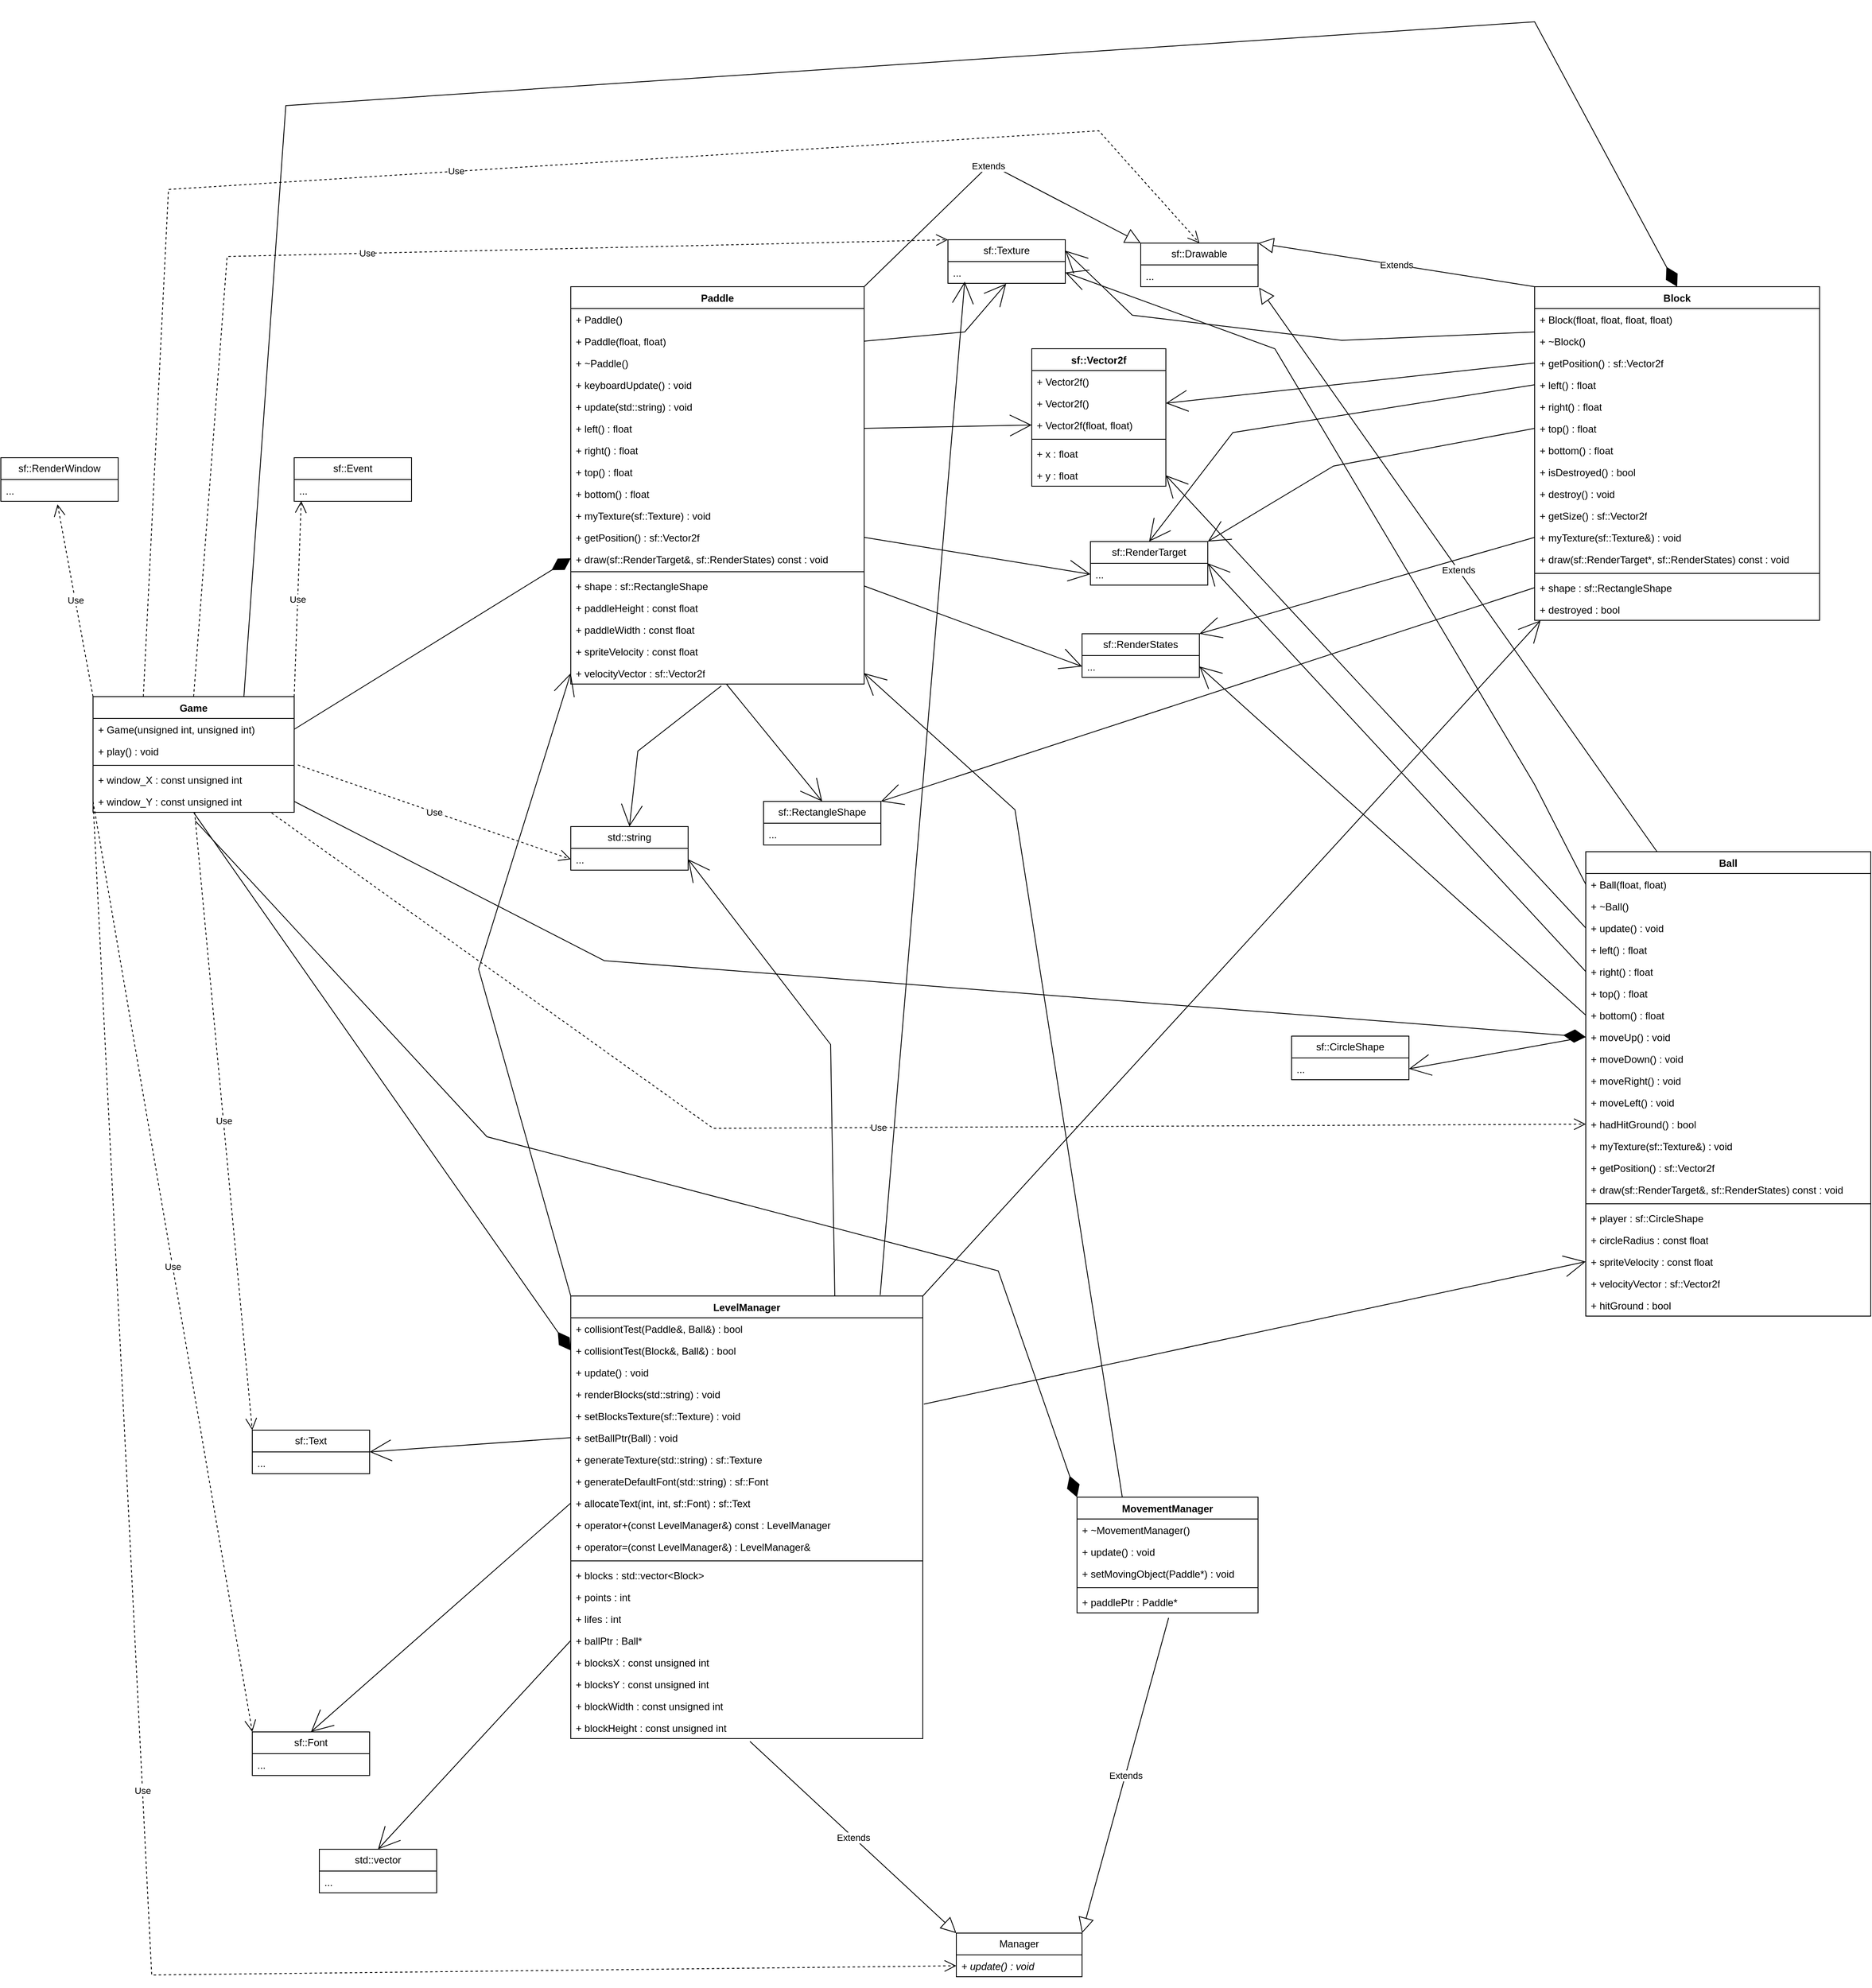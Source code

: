 <mxfile version="21.5.0" type="device">
  <diagram id="C5RBs43oDa-KdzZeNtuy" name="Page-1">
    <mxGraphModel dx="3827" dy="2829" grid="1" gridSize="10" guides="1" tooltips="1" connect="1" arrows="1" fold="1" page="1" pageScale="1" pageWidth="827" pageHeight="1169" math="0" shadow="0">
      <root>
        <object label="" id="WIyWlLk6GJQsqaUBKTNV-0">
          <mxCell />
        </object>
        <mxCell id="WIyWlLk6GJQsqaUBKTNV-1" parent="WIyWlLk6GJQsqaUBKTNV-0" />
        <mxCell id="wLpp5JI_pL3VEKy43RH7-13" value="LevelManager" style="swimlane;fontStyle=1;align=center;verticalAlign=top;childLayout=stackLayout;horizontal=1;startSize=26;horizontalStack=0;resizeParent=1;resizeParentMax=0;resizeLast=0;collapsible=1;marginBottom=0;whiteSpace=wrap;html=1;" vertex="1" parent="WIyWlLk6GJQsqaUBKTNV-1">
          <mxGeometry x="30" y="1300" width="420" height="528" as="geometry" />
        </mxCell>
        <mxCell id="wLpp5JI_pL3VEKy43RH7-14" value="+ collisiontTest(Paddle&amp;amp;, Ball&amp;amp;) : bool" style="text;strokeColor=none;fillColor=none;align=left;verticalAlign=top;spacingLeft=4;spacingRight=4;overflow=hidden;rotatable=0;points=[[0,0.5],[1,0.5]];portConstraint=eastwest;whiteSpace=wrap;html=1;" vertex="1" parent="wLpp5JI_pL3VEKy43RH7-13">
          <mxGeometry y="26" width="420" height="26" as="geometry" />
        </mxCell>
        <mxCell id="wLpp5JI_pL3VEKy43RH7-79" value="+ collisiontTest(Block&amp;amp;, Ball&amp;amp;) : bool" style="text;strokeColor=none;fillColor=none;align=left;verticalAlign=top;spacingLeft=4;spacingRight=4;overflow=hidden;rotatable=0;points=[[0,0.5],[1,0.5]];portConstraint=eastwest;whiteSpace=wrap;html=1;" vertex="1" parent="wLpp5JI_pL3VEKy43RH7-13">
          <mxGeometry y="52" width="420" height="26" as="geometry" />
        </mxCell>
        <mxCell id="wLpp5JI_pL3VEKy43RH7-80" value="+ update() : void" style="text;strokeColor=none;fillColor=none;align=left;verticalAlign=top;spacingLeft=4;spacingRight=4;overflow=hidden;rotatable=0;points=[[0,0.5],[1,0.5]];portConstraint=eastwest;whiteSpace=wrap;html=1;" vertex="1" parent="wLpp5JI_pL3VEKy43RH7-13">
          <mxGeometry y="78" width="420" height="26" as="geometry" />
        </mxCell>
        <mxCell id="wLpp5JI_pL3VEKy43RH7-81" value="+ renderBlocks(std::string) : void" style="text;strokeColor=none;fillColor=none;align=left;verticalAlign=top;spacingLeft=4;spacingRight=4;overflow=hidden;rotatable=0;points=[[0,0.5],[1,0.5]];portConstraint=eastwest;whiteSpace=wrap;html=1;" vertex="1" parent="wLpp5JI_pL3VEKy43RH7-13">
          <mxGeometry y="104" width="420" height="26" as="geometry" />
        </mxCell>
        <mxCell id="wLpp5JI_pL3VEKy43RH7-82" value="+ setBlocksTexture(sf::Texture) : void" style="text;strokeColor=none;fillColor=none;align=left;verticalAlign=top;spacingLeft=4;spacingRight=4;overflow=hidden;rotatable=0;points=[[0,0.5],[1,0.5]];portConstraint=eastwest;whiteSpace=wrap;html=1;" vertex="1" parent="wLpp5JI_pL3VEKy43RH7-13">
          <mxGeometry y="130" width="420" height="26" as="geometry" />
        </mxCell>
        <mxCell id="wLpp5JI_pL3VEKy43RH7-83" value="+ setBallPtr(Ball) : void" style="text;strokeColor=none;fillColor=none;align=left;verticalAlign=top;spacingLeft=4;spacingRight=4;overflow=hidden;rotatable=0;points=[[0,0.5],[1,0.5]];portConstraint=eastwest;whiteSpace=wrap;html=1;" vertex="1" parent="wLpp5JI_pL3VEKy43RH7-13">
          <mxGeometry y="156" width="420" height="26" as="geometry" />
        </mxCell>
        <mxCell id="wLpp5JI_pL3VEKy43RH7-84" value="+ generateTexture(std::string) : sf::Texture" style="text;strokeColor=none;fillColor=none;align=left;verticalAlign=top;spacingLeft=4;spacingRight=4;overflow=hidden;rotatable=0;points=[[0,0.5],[1,0.5]];portConstraint=eastwest;whiteSpace=wrap;html=1;" vertex="1" parent="wLpp5JI_pL3VEKy43RH7-13">
          <mxGeometry y="182" width="420" height="26" as="geometry" />
        </mxCell>
        <mxCell id="wLpp5JI_pL3VEKy43RH7-85" value="+ generateDefaultFont(std::string) : sf::Font" style="text;strokeColor=none;fillColor=none;align=left;verticalAlign=top;spacingLeft=4;spacingRight=4;overflow=hidden;rotatable=0;points=[[0,0.5],[1,0.5]];portConstraint=eastwest;whiteSpace=wrap;html=1;" vertex="1" parent="wLpp5JI_pL3VEKy43RH7-13">
          <mxGeometry y="208" width="420" height="26" as="geometry" />
        </mxCell>
        <mxCell id="wLpp5JI_pL3VEKy43RH7-86" value="+ allocateText(int, int, sf::Font) : sf::Text" style="text;strokeColor=none;fillColor=none;align=left;verticalAlign=top;spacingLeft=4;spacingRight=4;overflow=hidden;rotatable=0;points=[[0,0.5],[1,0.5]];portConstraint=eastwest;whiteSpace=wrap;html=1;" vertex="1" parent="wLpp5JI_pL3VEKy43RH7-13">
          <mxGeometry y="234" width="420" height="26" as="geometry" />
        </mxCell>
        <mxCell id="wLpp5JI_pL3VEKy43RH7-103" value="+ operator+(const LevelManager&amp;amp;) const : LevelManager" style="text;strokeColor=none;fillColor=none;align=left;verticalAlign=top;spacingLeft=4;spacingRight=4;overflow=hidden;rotatable=0;points=[[0,0.5],[1,0.5]];portConstraint=eastwest;whiteSpace=wrap;html=1;" vertex="1" parent="wLpp5JI_pL3VEKy43RH7-13">
          <mxGeometry y="260" width="420" height="26" as="geometry" />
        </mxCell>
        <mxCell id="wLpp5JI_pL3VEKy43RH7-104" value="+ operator=(const LevelManager&amp;amp;) : LevelManager&amp;amp;" style="text;strokeColor=none;fillColor=none;align=left;verticalAlign=top;spacingLeft=4;spacingRight=4;overflow=hidden;rotatable=0;points=[[0,0.5],[1,0.5]];portConstraint=eastwest;whiteSpace=wrap;html=1;" vertex="1" parent="wLpp5JI_pL3VEKy43RH7-13">
          <mxGeometry y="286" width="420" height="26" as="geometry" />
        </mxCell>
        <mxCell id="wLpp5JI_pL3VEKy43RH7-15" value="" style="line;strokeWidth=1;fillColor=none;align=left;verticalAlign=middle;spacingTop=-1;spacingLeft=3;spacingRight=3;rotatable=0;labelPosition=right;points=[];portConstraint=eastwest;strokeColor=inherit;" vertex="1" parent="wLpp5JI_pL3VEKy43RH7-13">
          <mxGeometry y="312" width="420" height="8" as="geometry" />
        </mxCell>
        <mxCell id="wLpp5JI_pL3VEKy43RH7-88" value="+ blocks : std::vector&amp;lt;Block&amp;gt;" style="text;strokeColor=none;fillColor=none;align=left;verticalAlign=top;spacingLeft=4;spacingRight=4;overflow=hidden;rotatable=0;points=[[0,0.5],[1,0.5]];portConstraint=eastwest;whiteSpace=wrap;html=1;" vertex="1" parent="wLpp5JI_pL3VEKy43RH7-13">
          <mxGeometry y="320" width="420" height="26" as="geometry" />
        </mxCell>
        <mxCell id="wLpp5JI_pL3VEKy43RH7-89" value="+ points : int" style="text;strokeColor=none;fillColor=none;align=left;verticalAlign=top;spacingLeft=4;spacingRight=4;overflow=hidden;rotatable=0;points=[[0,0.5],[1,0.5]];portConstraint=eastwest;whiteSpace=wrap;html=1;" vertex="1" parent="wLpp5JI_pL3VEKy43RH7-13">
          <mxGeometry y="346" width="420" height="26" as="geometry" />
        </mxCell>
        <mxCell id="wLpp5JI_pL3VEKy43RH7-90" value="+ lifes : int" style="text;strokeColor=none;fillColor=none;align=left;verticalAlign=top;spacingLeft=4;spacingRight=4;overflow=hidden;rotatable=0;points=[[0,0.5],[1,0.5]];portConstraint=eastwest;whiteSpace=wrap;html=1;" vertex="1" parent="wLpp5JI_pL3VEKy43RH7-13">
          <mxGeometry y="372" width="420" height="26" as="geometry" />
        </mxCell>
        <mxCell id="wLpp5JI_pL3VEKy43RH7-91" value="+ ballPtr : Ball*" style="text;strokeColor=none;fillColor=none;align=left;verticalAlign=top;spacingLeft=4;spacingRight=4;overflow=hidden;rotatable=0;points=[[0,0.5],[1,0.5]];portConstraint=eastwest;whiteSpace=wrap;html=1;" vertex="1" parent="wLpp5JI_pL3VEKy43RH7-13">
          <mxGeometry y="398" width="420" height="26" as="geometry" />
        </mxCell>
        <mxCell id="wLpp5JI_pL3VEKy43RH7-106" value="+ blocksX : const unsigned int" style="text;strokeColor=none;fillColor=none;align=left;verticalAlign=top;spacingLeft=4;spacingRight=4;overflow=hidden;rotatable=0;points=[[0,0.5],[1,0.5]];portConstraint=eastwest;whiteSpace=wrap;html=1;" vertex="1" parent="wLpp5JI_pL3VEKy43RH7-13">
          <mxGeometry y="424" width="420" height="26" as="geometry" />
        </mxCell>
        <mxCell id="wLpp5JI_pL3VEKy43RH7-107" value="+ blocksY : const unsigned int" style="text;strokeColor=none;fillColor=none;align=left;verticalAlign=top;spacingLeft=4;spacingRight=4;overflow=hidden;rotatable=0;points=[[0,0.5],[1,0.5]];portConstraint=eastwest;whiteSpace=wrap;html=1;" vertex="1" parent="wLpp5JI_pL3VEKy43RH7-13">
          <mxGeometry y="450" width="420" height="26" as="geometry" />
        </mxCell>
        <mxCell id="wLpp5JI_pL3VEKy43RH7-108" value="+ blockWidth : const unsigned int" style="text;strokeColor=none;fillColor=none;align=left;verticalAlign=top;spacingLeft=4;spacingRight=4;overflow=hidden;rotatable=0;points=[[0,0.5],[1,0.5]];portConstraint=eastwest;whiteSpace=wrap;html=1;" vertex="1" parent="wLpp5JI_pL3VEKy43RH7-13">
          <mxGeometry y="476" width="420" height="26" as="geometry" />
        </mxCell>
        <mxCell id="wLpp5JI_pL3VEKy43RH7-109" value="+ blockHeight : const unsigned int" style="text;strokeColor=none;fillColor=none;align=left;verticalAlign=top;spacingLeft=4;spacingRight=4;overflow=hidden;rotatable=0;points=[[0,0.5],[1,0.5]];portConstraint=eastwest;whiteSpace=wrap;html=1;" vertex="1" parent="wLpp5JI_pL3VEKy43RH7-13">
          <mxGeometry y="502" width="420" height="26" as="geometry" />
        </mxCell>
        <mxCell id="wLpp5JI_pL3VEKy43RH7-17" value="MovementManager" style="swimlane;fontStyle=1;align=center;verticalAlign=top;childLayout=stackLayout;horizontal=1;startSize=26;horizontalStack=0;resizeParent=1;resizeParentMax=0;resizeLast=0;collapsible=1;marginBottom=0;whiteSpace=wrap;html=1;" vertex="1" parent="WIyWlLk6GJQsqaUBKTNV-1">
          <mxGeometry x="634" y="1540" width="216" height="138" as="geometry" />
        </mxCell>
        <mxCell id="wLpp5JI_pL3VEKy43RH7-18" value="+ ~MovementManager()" style="text;strokeColor=none;fillColor=none;align=left;verticalAlign=top;spacingLeft=4;spacingRight=4;overflow=hidden;rotatable=0;points=[[0,0.5],[1,0.5]];portConstraint=eastwest;whiteSpace=wrap;html=1;" vertex="1" parent="wLpp5JI_pL3VEKy43RH7-17">
          <mxGeometry y="26" width="216" height="26" as="geometry" />
        </mxCell>
        <mxCell id="wLpp5JI_pL3VEKy43RH7-68" value="+ update() : void" style="text;strokeColor=none;fillColor=none;align=left;verticalAlign=top;spacingLeft=4;spacingRight=4;overflow=hidden;rotatable=0;points=[[0,0.5],[1,0.5]];portConstraint=eastwest;whiteSpace=wrap;html=1;" vertex="1" parent="wLpp5JI_pL3VEKy43RH7-17">
          <mxGeometry y="52" width="216" height="26" as="geometry" />
        </mxCell>
        <mxCell id="wLpp5JI_pL3VEKy43RH7-20" value="+ setMovingObject(Paddle*) : void" style="text;strokeColor=none;fillColor=none;align=left;verticalAlign=top;spacingLeft=4;spacingRight=4;overflow=hidden;rotatable=0;points=[[0,0.5],[1,0.5]];portConstraint=eastwest;whiteSpace=wrap;html=1;" vertex="1" parent="wLpp5JI_pL3VEKy43RH7-17">
          <mxGeometry y="78" width="216" height="26" as="geometry" />
        </mxCell>
        <mxCell id="wLpp5JI_pL3VEKy43RH7-19" value="" style="line;strokeWidth=1;fillColor=none;align=left;verticalAlign=middle;spacingTop=-1;spacingLeft=3;spacingRight=3;rotatable=0;labelPosition=right;points=[];portConstraint=eastwest;strokeColor=inherit;" vertex="1" parent="wLpp5JI_pL3VEKy43RH7-17">
          <mxGeometry y="104" width="216" height="8" as="geometry" />
        </mxCell>
        <mxCell id="wLpp5JI_pL3VEKy43RH7-70" value="+ paddlePtr : Paddle*" style="text;strokeColor=none;fillColor=none;align=left;verticalAlign=top;spacingLeft=4;spacingRight=4;overflow=hidden;rotatable=0;points=[[0,0.5],[1,0.5]];portConstraint=eastwest;whiteSpace=wrap;html=1;" vertex="1" parent="wLpp5JI_pL3VEKy43RH7-17">
          <mxGeometry y="112" width="216" height="26" as="geometry" />
        </mxCell>
        <mxCell id="wLpp5JI_pL3VEKy43RH7-25" value="sf::Vector2f" style="swimlane;fontStyle=1;align=center;verticalAlign=top;childLayout=stackLayout;horizontal=1;startSize=26;horizontalStack=0;resizeParent=1;resizeParentMax=0;resizeLast=0;collapsible=1;marginBottom=0;whiteSpace=wrap;html=1;" vertex="1" parent="WIyWlLk6GJQsqaUBKTNV-1">
          <mxGeometry x="580" y="170" width="160" height="164" as="geometry" />
        </mxCell>
        <mxCell id="wLpp5JI_pL3VEKy43RH7-221" value="+ Vector2f()" style="text;strokeColor=none;fillColor=none;align=left;verticalAlign=top;spacingLeft=4;spacingRight=4;overflow=hidden;rotatable=0;points=[[0,0.5],[1,0.5]];portConstraint=eastwest;whiteSpace=wrap;html=1;" vertex="1" parent="wLpp5JI_pL3VEKy43RH7-25">
          <mxGeometry y="26" width="160" height="26" as="geometry" />
        </mxCell>
        <mxCell id="wLpp5JI_pL3VEKy43RH7-26" value="+ Vector2f()" style="text;strokeColor=none;fillColor=none;align=left;verticalAlign=top;spacingLeft=4;spacingRight=4;overflow=hidden;rotatable=0;points=[[0,0.5],[1,0.5]];portConstraint=eastwest;whiteSpace=wrap;html=1;" vertex="1" parent="wLpp5JI_pL3VEKy43RH7-25">
          <mxGeometry y="52" width="160" height="26" as="geometry" />
        </mxCell>
        <mxCell id="wLpp5JI_pL3VEKy43RH7-28" value="+ Vector2f(float, float)" style="text;strokeColor=none;fillColor=none;align=left;verticalAlign=top;spacingLeft=4;spacingRight=4;overflow=hidden;rotatable=0;points=[[0,0.5],[1,0.5]];portConstraint=eastwest;whiteSpace=wrap;html=1;" vertex="1" parent="wLpp5JI_pL3VEKy43RH7-25">
          <mxGeometry y="78" width="160" height="26" as="geometry" />
        </mxCell>
        <mxCell id="wLpp5JI_pL3VEKy43RH7-27" value="" style="line;strokeWidth=1;fillColor=none;align=left;verticalAlign=middle;spacingTop=-1;spacingLeft=3;spacingRight=3;rotatable=0;labelPosition=right;points=[];portConstraint=eastwest;strokeColor=inherit;" vertex="1" parent="wLpp5JI_pL3VEKy43RH7-25">
          <mxGeometry y="104" width="160" height="8" as="geometry" />
        </mxCell>
        <mxCell id="wLpp5JI_pL3VEKy43RH7-66" value="+ x : float" style="text;strokeColor=none;fillColor=none;align=left;verticalAlign=top;spacingLeft=4;spacingRight=4;overflow=hidden;rotatable=0;points=[[0,0.5],[1,0.5]];portConstraint=eastwest;whiteSpace=wrap;html=1;" vertex="1" parent="wLpp5JI_pL3VEKy43RH7-25">
          <mxGeometry y="112" width="160" height="26" as="geometry" />
        </mxCell>
        <mxCell id="wLpp5JI_pL3VEKy43RH7-67" value="+ y : float" style="text;strokeColor=none;fillColor=none;align=left;verticalAlign=top;spacingLeft=4;spacingRight=4;overflow=hidden;rotatable=0;points=[[0,0.5],[1,0.5]];portConstraint=eastwest;whiteSpace=wrap;html=1;" vertex="1" parent="wLpp5JI_pL3VEKy43RH7-25">
          <mxGeometry y="138" width="160" height="26" as="geometry" />
        </mxCell>
        <mxCell id="wLpp5JI_pL3VEKy43RH7-42" value="Paddle" style="swimlane;fontStyle=1;align=center;verticalAlign=top;childLayout=stackLayout;horizontal=1;startSize=26;horizontalStack=0;resizeParent=1;resizeParentMax=0;resizeLast=0;collapsible=1;marginBottom=0;whiteSpace=wrap;html=1;" vertex="1" parent="WIyWlLk6GJQsqaUBKTNV-1">
          <mxGeometry x="30" y="96" width="350" height="474" as="geometry" />
        </mxCell>
        <mxCell id="wLpp5JI_pL3VEKy43RH7-45" value="+ Paddle()" style="text;strokeColor=none;fillColor=none;align=left;verticalAlign=top;spacingLeft=4;spacingRight=4;overflow=hidden;rotatable=0;points=[[0,0.5],[1,0.5]];portConstraint=eastwest;whiteSpace=wrap;html=1;" vertex="1" parent="wLpp5JI_pL3VEKy43RH7-42">
          <mxGeometry y="26" width="350" height="26" as="geometry" />
        </mxCell>
        <mxCell id="wLpp5JI_pL3VEKy43RH7-50" value="+ Paddle(float, float)" style="text;strokeColor=none;fillColor=none;align=left;verticalAlign=top;spacingLeft=4;spacingRight=4;overflow=hidden;rotatable=0;points=[[0,0.5],[1,0.5]];portConstraint=eastwest;whiteSpace=wrap;html=1;" vertex="1" parent="wLpp5JI_pL3VEKy43RH7-42">
          <mxGeometry y="52" width="350" height="26" as="geometry" />
        </mxCell>
        <mxCell id="wLpp5JI_pL3VEKy43RH7-51" value="+ ~Paddle()" style="text;strokeColor=none;fillColor=none;align=left;verticalAlign=top;spacingLeft=4;spacingRight=4;overflow=hidden;rotatable=0;points=[[0,0.5],[1,0.5]];portConstraint=eastwest;whiteSpace=wrap;html=1;" vertex="1" parent="wLpp5JI_pL3VEKy43RH7-42">
          <mxGeometry y="78" width="350" height="26" as="geometry" />
        </mxCell>
        <mxCell id="wLpp5JI_pL3VEKy43RH7-52" value="+ keyboardUpdate() : void" style="text;strokeColor=none;fillColor=none;align=left;verticalAlign=top;spacingLeft=4;spacingRight=4;overflow=hidden;rotatable=0;points=[[0,0.5],[1,0.5]];portConstraint=eastwest;whiteSpace=wrap;html=1;" vertex="1" parent="wLpp5JI_pL3VEKy43RH7-42">
          <mxGeometry y="104" width="350" height="26" as="geometry" />
        </mxCell>
        <mxCell id="wLpp5JI_pL3VEKy43RH7-53" value="+ update(std::string) : void" style="text;strokeColor=none;fillColor=none;align=left;verticalAlign=top;spacingLeft=4;spacingRight=4;overflow=hidden;rotatable=0;points=[[0,0.5],[1,0.5]];portConstraint=eastwest;whiteSpace=wrap;html=1;" vertex="1" parent="wLpp5JI_pL3VEKy43RH7-42">
          <mxGeometry y="130" width="350" height="26" as="geometry" />
        </mxCell>
        <mxCell id="wLpp5JI_pL3VEKy43RH7-54" value="+ left() : float" style="text;strokeColor=none;fillColor=none;align=left;verticalAlign=top;spacingLeft=4;spacingRight=4;overflow=hidden;rotatable=0;points=[[0,0.5],[1,0.5]];portConstraint=eastwest;whiteSpace=wrap;html=1;" vertex="1" parent="wLpp5JI_pL3VEKy43RH7-42">
          <mxGeometry y="156" width="350" height="26" as="geometry" />
        </mxCell>
        <mxCell id="wLpp5JI_pL3VEKy43RH7-55" value="+ right() : float" style="text;strokeColor=none;fillColor=none;align=left;verticalAlign=top;spacingLeft=4;spacingRight=4;overflow=hidden;rotatable=0;points=[[0,0.5],[1,0.5]];portConstraint=eastwest;whiteSpace=wrap;html=1;" vertex="1" parent="wLpp5JI_pL3VEKy43RH7-42">
          <mxGeometry y="182" width="350" height="26" as="geometry" />
        </mxCell>
        <mxCell id="wLpp5JI_pL3VEKy43RH7-56" value="+ top() : float" style="text;strokeColor=none;fillColor=none;align=left;verticalAlign=top;spacingLeft=4;spacingRight=4;overflow=hidden;rotatable=0;points=[[0,0.5],[1,0.5]];portConstraint=eastwest;whiteSpace=wrap;html=1;" vertex="1" parent="wLpp5JI_pL3VEKy43RH7-42">
          <mxGeometry y="208" width="350" height="26" as="geometry" />
        </mxCell>
        <mxCell id="wLpp5JI_pL3VEKy43RH7-57" value="+ bottom() : float" style="text;strokeColor=none;fillColor=none;align=left;verticalAlign=top;spacingLeft=4;spacingRight=4;overflow=hidden;rotatable=0;points=[[0,0.5],[1,0.5]];portConstraint=eastwest;whiteSpace=wrap;html=1;" vertex="1" parent="wLpp5JI_pL3VEKy43RH7-42">
          <mxGeometry y="234" width="350" height="26" as="geometry" />
        </mxCell>
        <mxCell id="wLpp5JI_pL3VEKy43RH7-58" value="+ myTexture(sf::Texture) : void" style="text;strokeColor=none;fillColor=none;align=left;verticalAlign=top;spacingLeft=4;spacingRight=4;overflow=hidden;rotatable=0;points=[[0,0.5],[1,0.5]];portConstraint=eastwest;whiteSpace=wrap;html=1;" vertex="1" parent="wLpp5JI_pL3VEKy43RH7-42">
          <mxGeometry y="260" width="350" height="26" as="geometry" />
        </mxCell>
        <mxCell id="wLpp5JI_pL3VEKy43RH7-59" value="+ getPosition() : sf::Vector2f" style="text;strokeColor=none;fillColor=none;align=left;verticalAlign=top;spacingLeft=4;spacingRight=4;overflow=hidden;rotatable=0;points=[[0,0.5],[1,0.5]];portConstraint=eastwest;whiteSpace=wrap;html=1;" vertex="1" parent="wLpp5JI_pL3VEKy43RH7-42">
          <mxGeometry y="286" width="350" height="26" as="geometry" />
        </mxCell>
        <mxCell id="wLpp5JI_pL3VEKy43RH7-60" value="+ draw(sf::RenderTarget&amp;amp;, sf::RenderStates) const : void" style="text;strokeColor=none;fillColor=none;align=left;verticalAlign=top;spacingLeft=4;spacingRight=4;overflow=hidden;rotatable=0;points=[[0,0.5],[1,0.5]];portConstraint=eastwest;whiteSpace=wrap;html=1;" vertex="1" parent="wLpp5JI_pL3VEKy43RH7-42">
          <mxGeometry y="312" width="350" height="24" as="geometry" />
        </mxCell>
        <mxCell id="wLpp5JI_pL3VEKy43RH7-44" value="" style="line;strokeWidth=1;fillColor=none;align=left;verticalAlign=middle;spacingTop=-1;spacingLeft=3;spacingRight=3;rotatable=0;labelPosition=right;points=[];portConstraint=eastwest;strokeColor=inherit;" vertex="1" parent="wLpp5JI_pL3VEKy43RH7-42">
          <mxGeometry y="336" width="350" height="8" as="geometry" />
        </mxCell>
        <mxCell id="wLpp5JI_pL3VEKy43RH7-61" value="+ shape : sf::RectangleShape" style="text;strokeColor=none;fillColor=none;align=left;verticalAlign=top;spacingLeft=4;spacingRight=4;overflow=hidden;rotatable=0;points=[[0,0.5],[1,0.5]];portConstraint=eastwest;whiteSpace=wrap;html=1;" vertex="1" parent="wLpp5JI_pL3VEKy43RH7-42">
          <mxGeometry y="344" width="350" height="26" as="geometry" />
        </mxCell>
        <mxCell id="wLpp5JI_pL3VEKy43RH7-62" value="+ paddleHeight : const float&lt;br&gt;" style="text;strokeColor=none;fillColor=none;align=left;verticalAlign=top;spacingLeft=4;spacingRight=4;overflow=hidden;rotatable=0;points=[[0,0.5],[1,0.5]];portConstraint=eastwest;whiteSpace=wrap;html=1;" vertex="1" parent="wLpp5JI_pL3VEKy43RH7-42">
          <mxGeometry y="370" width="350" height="26" as="geometry" />
        </mxCell>
        <mxCell id="wLpp5JI_pL3VEKy43RH7-63" value="+ paddleWidth : const float" style="text;strokeColor=none;fillColor=none;align=left;verticalAlign=top;spacingLeft=4;spacingRight=4;overflow=hidden;rotatable=0;points=[[0,0.5],[1,0.5]];portConstraint=eastwest;whiteSpace=wrap;html=1;" vertex="1" parent="wLpp5JI_pL3VEKy43RH7-42">
          <mxGeometry y="396" width="350" height="26" as="geometry" />
        </mxCell>
        <mxCell id="wLpp5JI_pL3VEKy43RH7-64" value="+ spriteVelocity : const float" style="text;strokeColor=none;fillColor=none;align=left;verticalAlign=top;spacingLeft=4;spacingRight=4;overflow=hidden;rotatable=0;points=[[0,0.5],[1,0.5]];portConstraint=eastwest;whiteSpace=wrap;html=1;" vertex="1" parent="wLpp5JI_pL3VEKy43RH7-42">
          <mxGeometry y="422" width="350" height="26" as="geometry" />
        </mxCell>
        <mxCell id="wLpp5JI_pL3VEKy43RH7-65" value="+ velocityVector : sf::Vector2f" style="text;strokeColor=none;fillColor=none;align=left;verticalAlign=top;spacingLeft=4;spacingRight=4;overflow=hidden;rotatable=0;points=[[0,0.5],[1,0.5]];portConstraint=eastwest;whiteSpace=wrap;html=1;" vertex="1" parent="wLpp5JI_pL3VEKy43RH7-42">
          <mxGeometry y="448" width="350" height="26" as="geometry" />
        </mxCell>
        <mxCell id="wLpp5JI_pL3VEKy43RH7-71" value="Manager" style="swimlane;fontStyle=0;childLayout=stackLayout;horizontal=1;startSize=26;fillColor=none;horizontalStack=0;resizeParent=1;resizeParentMax=0;resizeLast=0;collapsible=1;marginBottom=0;whiteSpace=wrap;html=1;" vertex="1" parent="WIyWlLk6GJQsqaUBKTNV-1">
          <mxGeometry x="490" y="2060" width="150" height="52" as="geometry" />
        </mxCell>
        <mxCell id="wLpp5JI_pL3VEKy43RH7-72" value="&lt;i&gt;+ update() : void&lt;/i&gt;" style="text;strokeColor=none;fillColor=none;align=left;verticalAlign=top;spacingLeft=4;spacingRight=4;overflow=hidden;rotatable=0;points=[[0,0.5],[1,0.5]];portConstraint=eastwest;whiteSpace=wrap;html=1;" vertex="1" parent="wLpp5JI_pL3VEKy43RH7-71">
          <mxGeometry y="26" width="150" height="26" as="geometry" />
        </mxCell>
        <mxCell id="wLpp5JI_pL3VEKy43RH7-75" value="sf::Drawable" style="swimlane;fontStyle=0;childLayout=stackLayout;horizontal=1;startSize=26;fillColor=none;horizontalStack=0;resizeParent=1;resizeParentMax=0;resizeLast=0;collapsible=1;marginBottom=0;whiteSpace=wrap;html=1;" vertex="1" parent="WIyWlLk6GJQsqaUBKTNV-1">
          <mxGeometry x="710" y="44" width="140" height="52" as="geometry" />
        </mxCell>
        <mxCell id="wLpp5JI_pL3VEKy43RH7-76" value="..." style="text;strokeColor=none;fillColor=none;align=left;verticalAlign=top;spacingLeft=4;spacingRight=4;overflow=hidden;rotatable=0;points=[[0,0.5],[1,0.5]];portConstraint=eastwest;whiteSpace=wrap;html=1;" vertex="1" parent="wLpp5JI_pL3VEKy43RH7-75">
          <mxGeometry y="26" width="140" height="26" as="geometry" />
        </mxCell>
        <mxCell id="wLpp5JI_pL3VEKy43RH7-92" value="sf::Texture" style="swimlane;fontStyle=0;childLayout=stackLayout;horizontal=1;startSize=26;fillColor=none;horizontalStack=0;resizeParent=1;resizeParentMax=0;resizeLast=0;collapsible=1;marginBottom=0;whiteSpace=wrap;html=1;" vertex="1" parent="WIyWlLk6GJQsqaUBKTNV-1">
          <mxGeometry x="480" y="40" width="140" height="52" as="geometry" />
        </mxCell>
        <mxCell id="wLpp5JI_pL3VEKy43RH7-93" value="..." style="text;strokeColor=none;fillColor=none;align=left;verticalAlign=top;spacingLeft=4;spacingRight=4;overflow=hidden;rotatable=0;points=[[0,0.5],[1,0.5]];portConstraint=eastwest;whiteSpace=wrap;html=1;" vertex="1" parent="wLpp5JI_pL3VEKy43RH7-92">
          <mxGeometry y="26" width="140" height="26" as="geometry" />
        </mxCell>
        <mxCell id="wLpp5JI_pL3VEKy43RH7-96" value="sf::Font" style="swimlane;fontStyle=0;childLayout=stackLayout;horizontal=1;startSize=26;fillColor=none;horizontalStack=0;resizeParent=1;resizeParentMax=0;resizeLast=0;collapsible=1;marginBottom=0;whiteSpace=wrap;html=1;" vertex="1" parent="WIyWlLk6GJQsqaUBKTNV-1">
          <mxGeometry x="-350" y="1820" width="140" height="52" as="geometry" />
        </mxCell>
        <mxCell id="wLpp5JI_pL3VEKy43RH7-97" value="..." style="text;strokeColor=none;fillColor=none;align=left;verticalAlign=top;spacingLeft=4;spacingRight=4;overflow=hidden;rotatable=0;points=[[0,0.5],[1,0.5]];portConstraint=eastwest;whiteSpace=wrap;html=1;" vertex="1" parent="wLpp5JI_pL3VEKy43RH7-96">
          <mxGeometry y="26" width="140" height="26" as="geometry" />
        </mxCell>
        <mxCell id="wLpp5JI_pL3VEKy43RH7-100" value="sf::Text" style="swimlane;fontStyle=0;childLayout=stackLayout;horizontal=1;startSize=26;fillColor=none;horizontalStack=0;resizeParent=1;resizeParentMax=0;resizeLast=0;collapsible=1;marginBottom=0;whiteSpace=wrap;html=1;" vertex="1" parent="WIyWlLk6GJQsqaUBKTNV-1">
          <mxGeometry x="-350" y="1460" width="140" height="52" as="geometry" />
        </mxCell>
        <mxCell id="wLpp5JI_pL3VEKy43RH7-101" value="..." style="text;strokeColor=none;fillColor=none;align=left;verticalAlign=top;spacingLeft=4;spacingRight=4;overflow=hidden;rotatable=0;points=[[0,0.5],[1,0.5]];portConstraint=eastwest;whiteSpace=wrap;html=1;" vertex="1" parent="wLpp5JI_pL3VEKy43RH7-100">
          <mxGeometry y="26" width="140" height="26" as="geometry" />
        </mxCell>
        <mxCell id="wLpp5JI_pL3VEKy43RH7-111" value="Game" style="swimlane;fontStyle=1;align=center;verticalAlign=top;childLayout=stackLayout;horizontal=1;startSize=26;horizontalStack=0;resizeParent=1;resizeParentMax=0;resizeLast=0;collapsible=1;marginBottom=0;whiteSpace=wrap;html=1;" vertex="1" parent="WIyWlLk6GJQsqaUBKTNV-1">
          <mxGeometry x="-540" y="585" width="240" height="138" as="geometry" />
        </mxCell>
        <mxCell id="wLpp5JI_pL3VEKy43RH7-112" value="+ Game(unsigned int, unsigned int)" style="text;strokeColor=none;fillColor=none;align=left;verticalAlign=top;spacingLeft=4;spacingRight=4;overflow=hidden;rotatable=0;points=[[0,0.5],[1,0.5]];portConstraint=eastwest;whiteSpace=wrap;html=1;" vertex="1" parent="wLpp5JI_pL3VEKy43RH7-111">
          <mxGeometry y="26" width="240" height="26" as="geometry" />
        </mxCell>
        <mxCell id="wLpp5JI_pL3VEKy43RH7-113" value="+ play() : void" style="text;strokeColor=none;fillColor=none;align=left;verticalAlign=top;spacingLeft=4;spacingRight=4;overflow=hidden;rotatable=0;points=[[0,0.5],[1,0.5]];portConstraint=eastwest;whiteSpace=wrap;html=1;" vertex="1" parent="wLpp5JI_pL3VEKy43RH7-111">
          <mxGeometry y="52" width="240" height="26" as="geometry" />
        </mxCell>
        <mxCell id="wLpp5JI_pL3VEKy43RH7-114" value="" style="line;strokeWidth=1;fillColor=none;align=left;verticalAlign=middle;spacingTop=-1;spacingLeft=3;spacingRight=3;rotatable=0;labelPosition=right;points=[];portConstraint=eastwest;strokeColor=inherit;" vertex="1" parent="wLpp5JI_pL3VEKy43RH7-111">
          <mxGeometry y="78" width="240" height="8" as="geometry" />
        </mxCell>
        <mxCell id="wLpp5JI_pL3VEKy43RH7-115" value="+ window_X : const unsigned int" style="text;strokeColor=none;fillColor=none;align=left;verticalAlign=top;spacingLeft=4;spacingRight=4;overflow=hidden;rotatable=0;points=[[0,0.5],[1,0.5]];portConstraint=eastwest;whiteSpace=wrap;html=1;" vertex="1" parent="wLpp5JI_pL3VEKy43RH7-111">
          <mxGeometry y="86" width="240" height="26" as="geometry" />
        </mxCell>
        <mxCell id="wLpp5JI_pL3VEKy43RH7-117" value="+ window_Y : const unsigned int" style="text;strokeColor=none;fillColor=none;align=left;verticalAlign=top;spacingLeft=4;spacingRight=4;overflow=hidden;rotatable=0;points=[[0,0.5],[1,0.5]];portConstraint=eastwest;whiteSpace=wrap;html=1;" vertex="1" parent="wLpp5JI_pL3VEKy43RH7-111">
          <mxGeometry y="112" width="240" height="26" as="geometry" />
        </mxCell>
        <mxCell id="wLpp5JI_pL3VEKy43RH7-118" value="Block" style="swimlane;fontStyle=1;align=center;verticalAlign=top;childLayout=stackLayout;horizontal=1;startSize=26;horizontalStack=0;resizeParent=1;resizeParentMax=0;resizeLast=0;collapsible=1;marginBottom=0;whiteSpace=wrap;html=1;" vertex="1" parent="WIyWlLk6GJQsqaUBKTNV-1">
          <mxGeometry x="1180" y="96" width="340" height="398" as="geometry" />
        </mxCell>
        <mxCell id="wLpp5JI_pL3VEKy43RH7-119" value="+ Block(float, float, float, float)" style="text;strokeColor=none;fillColor=none;align=left;verticalAlign=top;spacingLeft=4;spacingRight=4;overflow=hidden;rotatable=0;points=[[0,0.5],[1,0.5]];portConstraint=eastwest;whiteSpace=wrap;html=1;" vertex="1" parent="wLpp5JI_pL3VEKy43RH7-118">
          <mxGeometry y="26" width="340" height="26" as="geometry" />
        </mxCell>
        <mxCell id="wLpp5JI_pL3VEKy43RH7-120" value="+ ~Block()" style="text;strokeColor=none;fillColor=none;align=left;verticalAlign=top;spacingLeft=4;spacingRight=4;overflow=hidden;rotatable=0;points=[[0,0.5],[1,0.5]];portConstraint=eastwest;whiteSpace=wrap;html=1;" vertex="1" parent="wLpp5JI_pL3VEKy43RH7-118">
          <mxGeometry y="52" width="340" height="26" as="geometry" />
        </mxCell>
        <mxCell id="wLpp5JI_pL3VEKy43RH7-122" value="+ getPosition() : sf::Vector2f" style="text;strokeColor=none;fillColor=none;align=left;verticalAlign=top;spacingLeft=4;spacingRight=4;overflow=hidden;rotatable=0;points=[[0,0.5],[1,0.5]];portConstraint=eastwest;whiteSpace=wrap;html=1;" vertex="1" parent="wLpp5JI_pL3VEKy43RH7-118">
          <mxGeometry y="78" width="340" height="26" as="geometry" />
        </mxCell>
        <mxCell id="wLpp5JI_pL3VEKy43RH7-123" value="+ left() : float" style="text;strokeColor=none;fillColor=none;align=left;verticalAlign=top;spacingLeft=4;spacingRight=4;overflow=hidden;rotatable=0;points=[[0,0.5],[1,0.5]];portConstraint=eastwest;whiteSpace=wrap;html=1;" vertex="1" parent="wLpp5JI_pL3VEKy43RH7-118">
          <mxGeometry y="104" width="340" height="26" as="geometry" />
        </mxCell>
        <mxCell id="wLpp5JI_pL3VEKy43RH7-125" value="+ right() : float" style="text;strokeColor=none;fillColor=none;align=left;verticalAlign=top;spacingLeft=4;spacingRight=4;overflow=hidden;rotatable=0;points=[[0,0.5],[1,0.5]];portConstraint=eastwest;whiteSpace=wrap;html=1;" vertex="1" parent="wLpp5JI_pL3VEKy43RH7-118">
          <mxGeometry y="130" width="340" height="26" as="geometry" />
        </mxCell>
        <mxCell id="wLpp5JI_pL3VEKy43RH7-126" value="+ top() : float" style="text;strokeColor=none;fillColor=none;align=left;verticalAlign=top;spacingLeft=4;spacingRight=4;overflow=hidden;rotatable=0;points=[[0,0.5],[1,0.5]];portConstraint=eastwest;whiteSpace=wrap;html=1;" vertex="1" parent="wLpp5JI_pL3VEKy43RH7-118">
          <mxGeometry y="156" width="340" height="26" as="geometry" />
        </mxCell>
        <mxCell id="wLpp5JI_pL3VEKy43RH7-127" value="+ bottom() : float" style="text;strokeColor=none;fillColor=none;align=left;verticalAlign=top;spacingLeft=4;spacingRight=4;overflow=hidden;rotatable=0;points=[[0,0.5],[1,0.5]];portConstraint=eastwest;whiteSpace=wrap;html=1;" vertex="1" parent="wLpp5JI_pL3VEKy43RH7-118">
          <mxGeometry y="182" width="340" height="26" as="geometry" />
        </mxCell>
        <mxCell id="wLpp5JI_pL3VEKy43RH7-128" value="+ isDestroyed() : bool" style="text;strokeColor=none;fillColor=none;align=left;verticalAlign=top;spacingLeft=4;spacingRight=4;overflow=hidden;rotatable=0;points=[[0,0.5],[1,0.5]];portConstraint=eastwest;whiteSpace=wrap;html=1;" vertex="1" parent="wLpp5JI_pL3VEKy43RH7-118">
          <mxGeometry y="208" width="340" height="26" as="geometry" />
        </mxCell>
        <mxCell id="wLpp5JI_pL3VEKy43RH7-129" value="+ destroy() : void" style="text;strokeColor=none;fillColor=none;align=left;verticalAlign=top;spacingLeft=4;spacingRight=4;overflow=hidden;rotatable=0;points=[[0,0.5],[1,0.5]];portConstraint=eastwest;whiteSpace=wrap;html=1;" vertex="1" parent="wLpp5JI_pL3VEKy43RH7-118">
          <mxGeometry y="234" width="340" height="26" as="geometry" />
        </mxCell>
        <mxCell id="wLpp5JI_pL3VEKy43RH7-130" value="+ getSize() : sf::Vector2f" style="text;strokeColor=none;fillColor=none;align=left;verticalAlign=top;spacingLeft=4;spacingRight=4;overflow=hidden;rotatable=0;points=[[0,0.5],[1,0.5]];portConstraint=eastwest;whiteSpace=wrap;html=1;" vertex="1" parent="wLpp5JI_pL3VEKy43RH7-118">
          <mxGeometry y="260" width="340" height="26" as="geometry" />
        </mxCell>
        <mxCell id="wLpp5JI_pL3VEKy43RH7-131" value="+ myTexture(sf::Texture&amp;amp;) : void" style="text;strokeColor=none;fillColor=none;align=left;verticalAlign=top;spacingLeft=4;spacingRight=4;overflow=hidden;rotatable=0;points=[[0,0.5],[1,0.5]];portConstraint=eastwest;whiteSpace=wrap;html=1;" vertex="1" parent="wLpp5JI_pL3VEKy43RH7-118">
          <mxGeometry y="286" width="340" height="26" as="geometry" />
        </mxCell>
        <mxCell id="wLpp5JI_pL3VEKy43RH7-132" value="+ draw(sf::RenderTarget*, sf::RenderStates) const : void" style="text;strokeColor=none;fillColor=none;align=left;verticalAlign=top;spacingLeft=4;spacingRight=4;overflow=hidden;rotatable=0;points=[[0,0.5],[1,0.5]];portConstraint=eastwest;whiteSpace=wrap;html=1;" vertex="1" parent="wLpp5JI_pL3VEKy43RH7-118">
          <mxGeometry y="312" width="340" height="26" as="geometry" />
        </mxCell>
        <mxCell id="wLpp5JI_pL3VEKy43RH7-121" value="" style="line;strokeWidth=1;fillColor=none;align=left;verticalAlign=middle;spacingTop=-1;spacingLeft=3;spacingRight=3;rotatable=0;labelPosition=right;points=[];portConstraint=eastwest;strokeColor=inherit;" vertex="1" parent="wLpp5JI_pL3VEKy43RH7-118">
          <mxGeometry y="338" width="340" height="8" as="geometry" />
        </mxCell>
        <mxCell id="wLpp5JI_pL3VEKy43RH7-133" value="+ shape : sf::RectangleShape" style="text;strokeColor=none;fillColor=none;align=left;verticalAlign=top;spacingLeft=4;spacingRight=4;overflow=hidden;rotatable=0;points=[[0,0.5],[1,0.5]];portConstraint=eastwest;whiteSpace=wrap;html=1;" vertex="1" parent="wLpp5JI_pL3VEKy43RH7-118">
          <mxGeometry y="346" width="340" height="26" as="geometry" />
        </mxCell>
        <mxCell id="wLpp5JI_pL3VEKy43RH7-134" value="+ destroyed : bool" style="text;strokeColor=none;fillColor=none;align=left;verticalAlign=top;spacingLeft=4;spacingRight=4;overflow=hidden;rotatable=0;points=[[0,0.5],[1,0.5]];portConstraint=eastwest;whiteSpace=wrap;html=1;" vertex="1" parent="wLpp5JI_pL3VEKy43RH7-118">
          <mxGeometry y="372" width="340" height="26" as="geometry" />
        </mxCell>
        <mxCell id="wLpp5JI_pL3VEKy43RH7-135" value="sf::RectangleShape" style="swimlane;fontStyle=0;childLayout=stackLayout;horizontal=1;startSize=26;fillColor=none;horizontalStack=0;resizeParent=1;resizeParentMax=0;resizeLast=0;collapsible=1;marginBottom=0;whiteSpace=wrap;html=1;" vertex="1" parent="WIyWlLk6GJQsqaUBKTNV-1">
          <mxGeometry x="260" y="710" width="140" height="52" as="geometry" />
        </mxCell>
        <mxCell id="wLpp5JI_pL3VEKy43RH7-136" value="..." style="text;strokeColor=none;fillColor=none;align=left;verticalAlign=top;spacingLeft=4;spacingRight=4;overflow=hidden;rotatable=0;points=[[0,0.5],[1,0.5]];portConstraint=eastwest;whiteSpace=wrap;html=1;" vertex="1" parent="wLpp5JI_pL3VEKy43RH7-135">
          <mxGeometry y="26" width="140" height="26" as="geometry" />
        </mxCell>
        <mxCell id="wLpp5JI_pL3VEKy43RH7-137" value="sf::RenderTarget" style="swimlane;fontStyle=0;childLayout=stackLayout;horizontal=1;startSize=26;fillColor=none;horizontalStack=0;resizeParent=1;resizeParentMax=0;resizeLast=0;collapsible=1;marginBottom=0;whiteSpace=wrap;html=1;" vertex="1" parent="WIyWlLk6GJQsqaUBKTNV-1">
          <mxGeometry x="650" y="400" width="140" height="52" as="geometry" />
        </mxCell>
        <mxCell id="wLpp5JI_pL3VEKy43RH7-138" value="..." style="text;strokeColor=none;fillColor=none;align=left;verticalAlign=top;spacingLeft=4;spacingRight=4;overflow=hidden;rotatable=0;points=[[0,0.5],[1,0.5]];portConstraint=eastwest;whiteSpace=wrap;html=1;" vertex="1" parent="wLpp5JI_pL3VEKy43RH7-137">
          <mxGeometry y="26" width="140" height="26" as="geometry" />
        </mxCell>
        <mxCell id="wLpp5JI_pL3VEKy43RH7-139" value="sf::RenderStates" style="swimlane;fontStyle=0;childLayout=stackLayout;horizontal=1;startSize=26;fillColor=none;horizontalStack=0;resizeParent=1;resizeParentMax=0;resizeLast=0;collapsible=1;marginBottom=0;whiteSpace=wrap;html=1;" vertex="1" parent="WIyWlLk6GJQsqaUBKTNV-1">
          <mxGeometry x="640" y="510" width="140" height="52" as="geometry" />
        </mxCell>
        <mxCell id="wLpp5JI_pL3VEKy43RH7-140" value="..." style="text;strokeColor=none;fillColor=none;align=left;verticalAlign=top;spacingLeft=4;spacingRight=4;overflow=hidden;rotatable=0;points=[[0,0.5],[1,0.5]];portConstraint=eastwest;whiteSpace=wrap;html=1;" vertex="1" parent="wLpp5JI_pL3VEKy43RH7-139">
          <mxGeometry y="26" width="140" height="26" as="geometry" />
        </mxCell>
        <mxCell id="wLpp5JI_pL3VEKy43RH7-141" value="Ball" style="swimlane;fontStyle=1;align=center;verticalAlign=top;childLayout=stackLayout;horizontal=1;startSize=26;horizontalStack=0;resizeParent=1;resizeParentMax=0;resizeLast=0;collapsible=1;marginBottom=0;whiteSpace=wrap;html=1;" vertex="1" parent="WIyWlLk6GJQsqaUBKTNV-1">
          <mxGeometry x="1241" y="770" width="340" height="554" as="geometry" />
        </mxCell>
        <mxCell id="wLpp5JI_pL3VEKy43RH7-142" value="+ Ball(float, float)" style="text;strokeColor=none;fillColor=none;align=left;verticalAlign=top;spacingLeft=4;spacingRight=4;overflow=hidden;rotatable=0;points=[[0,0.5],[1,0.5]];portConstraint=eastwest;whiteSpace=wrap;html=1;" vertex="1" parent="wLpp5JI_pL3VEKy43RH7-141">
          <mxGeometry y="26" width="340" height="26" as="geometry" />
        </mxCell>
        <mxCell id="wLpp5JI_pL3VEKy43RH7-143" value="+ ~Ball()" style="text;strokeColor=none;fillColor=none;align=left;verticalAlign=top;spacingLeft=4;spacingRight=4;overflow=hidden;rotatable=0;points=[[0,0.5],[1,0.5]];portConstraint=eastwest;whiteSpace=wrap;html=1;" vertex="1" parent="wLpp5JI_pL3VEKy43RH7-141">
          <mxGeometry y="52" width="340" height="26" as="geometry" />
        </mxCell>
        <mxCell id="wLpp5JI_pL3VEKy43RH7-145" value="+ update() : void" style="text;strokeColor=none;fillColor=none;align=left;verticalAlign=top;spacingLeft=4;spacingRight=4;overflow=hidden;rotatable=0;points=[[0,0.5],[1,0.5]];portConstraint=eastwest;whiteSpace=wrap;html=1;" vertex="1" parent="wLpp5JI_pL3VEKy43RH7-141">
          <mxGeometry y="78" width="340" height="26" as="geometry" />
        </mxCell>
        <mxCell id="wLpp5JI_pL3VEKy43RH7-146" value="+ left() : float" style="text;strokeColor=none;fillColor=none;align=left;verticalAlign=top;spacingLeft=4;spacingRight=4;overflow=hidden;rotatable=0;points=[[0,0.5],[1,0.5]];portConstraint=eastwest;whiteSpace=wrap;html=1;" vertex="1" parent="wLpp5JI_pL3VEKy43RH7-141">
          <mxGeometry y="104" width="340" height="26" as="geometry" />
        </mxCell>
        <mxCell id="wLpp5JI_pL3VEKy43RH7-147" value="+ right() : float" style="text;strokeColor=none;fillColor=none;align=left;verticalAlign=top;spacingLeft=4;spacingRight=4;overflow=hidden;rotatable=0;points=[[0,0.5],[1,0.5]];portConstraint=eastwest;whiteSpace=wrap;html=1;" vertex="1" parent="wLpp5JI_pL3VEKy43RH7-141">
          <mxGeometry y="130" width="340" height="26" as="geometry" />
        </mxCell>
        <mxCell id="wLpp5JI_pL3VEKy43RH7-148" value="+ top() : float" style="text;strokeColor=none;fillColor=none;align=left;verticalAlign=top;spacingLeft=4;spacingRight=4;overflow=hidden;rotatable=0;points=[[0,0.5],[1,0.5]];portConstraint=eastwest;whiteSpace=wrap;html=1;" vertex="1" parent="wLpp5JI_pL3VEKy43RH7-141">
          <mxGeometry y="156" width="340" height="26" as="geometry" />
        </mxCell>
        <mxCell id="wLpp5JI_pL3VEKy43RH7-149" value="+ bottom() : float" style="text;strokeColor=none;fillColor=none;align=left;verticalAlign=top;spacingLeft=4;spacingRight=4;overflow=hidden;rotatable=0;points=[[0,0.5],[1,0.5]];portConstraint=eastwest;whiteSpace=wrap;html=1;" vertex="1" parent="wLpp5JI_pL3VEKy43RH7-141">
          <mxGeometry y="182" width="340" height="26" as="geometry" />
        </mxCell>
        <mxCell id="wLpp5JI_pL3VEKy43RH7-150" value="+ moveUp() : void" style="text;strokeColor=none;fillColor=none;align=left;verticalAlign=top;spacingLeft=4;spacingRight=4;overflow=hidden;rotatable=0;points=[[0,0.5],[1,0.5]];portConstraint=eastwest;whiteSpace=wrap;html=1;" vertex="1" parent="wLpp5JI_pL3VEKy43RH7-141">
          <mxGeometry y="208" width="340" height="26" as="geometry" />
        </mxCell>
        <mxCell id="wLpp5JI_pL3VEKy43RH7-151" value="+ moveDown() : void" style="text;strokeColor=none;fillColor=none;align=left;verticalAlign=top;spacingLeft=4;spacingRight=4;overflow=hidden;rotatable=0;points=[[0,0.5],[1,0.5]];portConstraint=eastwest;whiteSpace=wrap;html=1;" vertex="1" parent="wLpp5JI_pL3VEKy43RH7-141">
          <mxGeometry y="234" width="340" height="26" as="geometry" />
        </mxCell>
        <mxCell id="wLpp5JI_pL3VEKy43RH7-152" value="+ moveRight() : void" style="text;strokeColor=none;fillColor=none;align=left;verticalAlign=top;spacingLeft=4;spacingRight=4;overflow=hidden;rotatable=0;points=[[0,0.5],[1,0.5]];portConstraint=eastwest;whiteSpace=wrap;html=1;" vertex="1" parent="wLpp5JI_pL3VEKy43RH7-141">
          <mxGeometry y="260" width="340" height="26" as="geometry" />
        </mxCell>
        <mxCell id="wLpp5JI_pL3VEKy43RH7-153" value="+ moveLeft() : void" style="text;strokeColor=none;fillColor=none;align=left;verticalAlign=top;spacingLeft=4;spacingRight=4;overflow=hidden;rotatable=0;points=[[0,0.5],[1,0.5]];portConstraint=eastwest;whiteSpace=wrap;html=1;" vertex="1" parent="wLpp5JI_pL3VEKy43RH7-141">
          <mxGeometry y="286" width="340" height="26" as="geometry" />
        </mxCell>
        <mxCell id="wLpp5JI_pL3VEKy43RH7-154" value="+ hadHitGround() : bool" style="text;strokeColor=none;fillColor=none;align=left;verticalAlign=top;spacingLeft=4;spacingRight=4;overflow=hidden;rotatable=0;points=[[0,0.5],[1,0.5]];portConstraint=eastwest;whiteSpace=wrap;html=1;" vertex="1" parent="wLpp5JI_pL3VEKy43RH7-141">
          <mxGeometry y="312" width="340" height="26" as="geometry" />
        </mxCell>
        <mxCell id="wLpp5JI_pL3VEKy43RH7-155" value="+ myTexture(sf::Texture&amp;amp;) : void" style="text;strokeColor=none;fillColor=none;align=left;verticalAlign=top;spacingLeft=4;spacingRight=4;overflow=hidden;rotatable=0;points=[[0,0.5],[1,0.5]];portConstraint=eastwest;whiteSpace=wrap;html=1;" vertex="1" parent="wLpp5JI_pL3VEKy43RH7-141">
          <mxGeometry y="338" width="340" height="26" as="geometry" />
        </mxCell>
        <mxCell id="wLpp5JI_pL3VEKy43RH7-156" value="+ getPosition() : sf::Vector2f" style="text;strokeColor=none;fillColor=none;align=left;verticalAlign=top;spacingLeft=4;spacingRight=4;overflow=hidden;rotatable=0;points=[[0,0.5],[1,0.5]];portConstraint=eastwest;whiteSpace=wrap;html=1;" vertex="1" parent="wLpp5JI_pL3VEKy43RH7-141">
          <mxGeometry y="364" width="340" height="26" as="geometry" />
        </mxCell>
        <mxCell id="wLpp5JI_pL3VEKy43RH7-157" value="+ draw(sf::RenderTarget&amp;amp;, sf::RenderStates) const : void" style="text;strokeColor=none;fillColor=none;align=left;verticalAlign=top;spacingLeft=4;spacingRight=4;overflow=hidden;rotatable=0;points=[[0,0.5],[1,0.5]];portConstraint=eastwest;whiteSpace=wrap;html=1;" vertex="1" parent="wLpp5JI_pL3VEKy43RH7-141">
          <mxGeometry y="390" width="340" height="26" as="geometry" />
        </mxCell>
        <mxCell id="wLpp5JI_pL3VEKy43RH7-144" value="" style="line;strokeWidth=1;fillColor=none;align=left;verticalAlign=middle;spacingTop=-1;spacingLeft=3;spacingRight=3;rotatable=0;labelPosition=right;points=[];portConstraint=eastwest;strokeColor=inherit;" vertex="1" parent="wLpp5JI_pL3VEKy43RH7-141">
          <mxGeometry y="416" width="340" height="8" as="geometry" />
        </mxCell>
        <mxCell id="wLpp5JI_pL3VEKy43RH7-158" value="+ player : sf::CircleShape" style="text;strokeColor=none;fillColor=none;align=left;verticalAlign=top;spacingLeft=4;spacingRight=4;overflow=hidden;rotatable=0;points=[[0,0.5],[1,0.5]];portConstraint=eastwest;whiteSpace=wrap;html=1;" vertex="1" parent="wLpp5JI_pL3VEKy43RH7-141">
          <mxGeometry y="424" width="340" height="26" as="geometry" />
        </mxCell>
        <mxCell id="wLpp5JI_pL3VEKy43RH7-159" value="+ circleRadius : const float" style="text;strokeColor=none;fillColor=none;align=left;verticalAlign=top;spacingLeft=4;spacingRight=4;overflow=hidden;rotatable=0;points=[[0,0.5],[1,0.5]];portConstraint=eastwest;whiteSpace=wrap;html=1;" vertex="1" parent="wLpp5JI_pL3VEKy43RH7-141">
          <mxGeometry y="450" width="340" height="26" as="geometry" />
        </mxCell>
        <mxCell id="wLpp5JI_pL3VEKy43RH7-160" value="+ spriteVelocity : const float" style="text;strokeColor=none;fillColor=none;align=left;verticalAlign=top;spacingLeft=4;spacingRight=4;overflow=hidden;rotatable=0;points=[[0,0.5],[1,0.5]];portConstraint=eastwest;whiteSpace=wrap;html=1;" vertex="1" parent="wLpp5JI_pL3VEKy43RH7-141">
          <mxGeometry y="476" width="340" height="26" as="geometry" />
        </mxCell>
        <mxCell id="wLpp5JI_pL3VEKy43RH7-161" value="+ velocityVector : sf::Vector2f" style="text;strokeColor=none;fillColor=none;align=left;verticalAlign=top;spacingLeft=4;spacingRight=4;overflow=hidden;rotatable=0;points=[[0,0.5],[1,0.5]];portConstraint=eastwest;whiteSpace=wrap;html=1;" vertex="1" parent="wLpp5JI_pL3VEKy43RH7-141">
          <mxGeometry y="502" width="340" height="26" as="geometry" />
        </mxCell>
        <mxCell id="wLpp5JI_pL3VEKy43RH7-162" value="+ hitGround : bool" style="text;strokeColor=none;fillColor=none;align=left;verticalAlign=top;spacingLeft=4;spacingRight=4;overflow=hidden;rotatable=0;points=[[0,0.5],[1,0.5]];portConstraint=eastwest;whiteSpace=wrap;html=1;" vertex="1" parent="wLpp5JI_pL3VEKy43RH7-141">
          <mxGeometry y="528" width="340" height="26" as="geometry" />
        </mxCell>
        <mxCell id="wLpp5JI_pL3VEKy43RH7-163" value="sf::CircleShape" style="swimlane;fontStyle=0;childLayout=stackLayout;horizontal=1;startSize=26;fillColor=none;horizontalStack=0;resizeParent=1;resizeParentMax=0;resizeLast=0;collapsible=1;marginBottom=0;whiteSpace=wrap;html=1;" vertex="1" parent="WIyWlLk6GJQsqaUBKTNV-1">
          <mxGeometry x="890" y="990" width="140" height="52" as="geometry" />
        </mxCell>
        <mxCell id="wLpp5JI_pL3VEKy43RH7-164" value="..." style="text;strokeColor=none;fillColor=none;align=left;verticalAlign=top;spacingLeft=4;spacingRight=4;overflow=hidden;rotatable=0;points=[[0,0.5],[1,0.5]];portConstraint=eastwest;whiteSpace=wrap;html=1;" vertex="1" parent="wLpp5JI_pL3VEKy43RH7-163">
          <mxGeometry y="26" width="140" height="26" as="geometry" />
        </mxCell>
        <mxCell id="wLpp5JI_pL3VEKy43RH7-165" value="std::string" style="swimlane;fontStyle=0;childLayout=stackLayout;horizontal=1;startSize=26;fillColor=none;horizontalStack=0;resizeParent=1;resizeParentMax=0;resizeLast=0;collapsible=1;marginBottom=0;whiteSpace=wrap;html=1;" vertex="1" parent="WIyWlLk6GJQsqaUBKTNV-1">
          <mxGeometry x="30" y="740" width="140" height="52" as="geometry" />
        </mxCell>
        <mxCell id="wLpp5JI_pL3VEKy43RH7-166" value="..." style="text;strokeColor=none;fillColor=none;align=left;verticalAlign=top;spacingLeft=4;spacingRight=4;overflow=hidden;rotatable=0;points=[[0,0.5],[1,0.5]];portConstraint=eastwest;whiteSpace=wrap;html=1;" vertex="1" parent="wLpp5JI_pL3VEKy43RH7-165">
          <mxGeometry y="26" width="140" height="26" as="geometry" />
        </mxCell>
        <mxCell id="wLpp5JI_pL3VEKy43RH7-171" value="" style="endArrow=open;endFill=0;endSize=24;html=1;rounded=0;entryX=0.5;entryY=0;entryDx=0;entryDy=0;exitX=0.513;exitY=1.088;exitDx=0;exitDy=0;exitPerimeter=0;" edge="1" parent="WIyWlLk6GJQsqaUBKTNV-1" source="wLpp5JI_pL3VEKy43RH7-65" target="wLpp5JI_pL3VEKy43RH7-165">
          <mxGeometry width="160" relative="1" as="geometry">
            <mxPoint x="90" y="650" as="sourcePoint" />
            <mxPoint x="250" y="650" as="targetPoint" />
            <Array as="points">
              <mxPoint x="110" y="650" />
            </Array>
          </mxGeometry>
        </mxCell>
        <mxCell id="wLpp5JI_pL3VEKy43RH7-172" value="" style="endArrow=open;endFill=0;endSize=24;html=1;rounded=0;entryX=0.496;entryY=1.015;entryDx=0;entryDy=0;entryPerimeter=0;exitX=1;exitY=0.5;exitDx=0;exitDy=0;" edge="1" parent="WIyWlLk6GJQsqaUBKTNV-1" source="wLpp5JI_pL3VEKy43RH7-50" target="wLpp5JI_pL3VEKy43RH7-93">
          <mxGeometry width="160" relative="1" as="geometry">
            <mxPoint x="430" y="190" as="sourcePoint" />
            <mxPoint x="590" y="190" as="targetPoint" />
            <Array as="points">
              <mxPoint x="500" y="150" />
            </Array>
          </mxGeometry>
        </mxCell>
        <mxCell id="wLpp5JI_pL3VEKy43RH7-174" value="" style="endArrow=open;endFill=0;endSize=24;html=1;rounded=0;exitX=1;exitY=0.5;exitDx=0;exitDy=0;entryX=0;entryY=0.5;entryDx=0;entryDy=0;" edge="1" parent="WIyWlLk6GJQsqaUBKTNV-1" source="wLpp5JI_pL3VEKy43RH7-59" target="wLpp5JI_pL3VEKy43RH7-138">
          <mxGeometry width="160" relative="1" as="geometry">
            <mxPoint x="440" y="420" as="sourcePoint" />
            <mxPoint x="600" y="420" as="targetPoint" />
          </mxGeometry>
        </mxCell>
        <mxCell id="wLpp5JI_pL3VEKy43RH7-175" value="" style="endArrow=open;endFill=0;endSize=24;html=1;rounded=0;exitX=1;exitY=0.5;exitDx=0;exitDy=0;entryX=0;entryY=0.5;entryDx=0;entryDy=0;" edge="1" parent="WIyWlLk6GJQsqaUBKTNV-1" source="wLpp5JI_pL3VEKy43RH7-61" target="wLpp5JI_pL3VEKy43RH7-140">
          <mxGeometry width="160" relative="1" as="geometry">
            <mxPoint x="420" y="510" as="sourcePoint" />
            <mxPoint x="580" y="510" as="targetPoint" />
          </mxGeometry>
        </mxCell>
        <mxCell id="wLpp5JI_pL3VEKy43RH7-179" value="" style="endArrow=open;endFill=0;endSize=24;html=1;rounded=0;entryX=1;entryY=0.5;entryDx=0;entryDy=0;exitX=0;exitY=0.5;exitDx=0;exitDy=0;" edge="1" parent="WIyWlLk6GJQsqaUBKTNV-1" source="wLpp5JI_pL3VEKy43RH7-122" target="wLpp5JI_pL3VEKy43RH7-26">
          <mxGeometry width="160" relative="1" as="geometry">
            <mxPoint x="930" y="300" as="sourcePoint" />
            <mxPoint x="1090" y="300" as="targetPoint" />
          </mxGeometry>
        </mxCell>
        <mxCell id="wLpp5JI_pL3VEKy43RH7-180" value="" style="endArrow=open;endFill=0;endSize=24;html=1;rounded=0;entryX=1;entryY=0.25;entryDx=0;entryDy=0;exitX=0;exitY=0.077;exitDx=0;exitDy=0;exitPerimeter=0;" edge="1" parent="WIyWlLk6GJQsqaUBKTNV-1" source="wLpp5JI_pL3VEKy43RH7-120" target="wLpp5JI_pL3VEKy43RH7-92">
          <mxGeometry width="160" relative="1" as="geometry">
            <mxPoint x="960" y="270" as="sourcePoint" />
            <mxPoint x="1120" y="270" as="targetPoint" />
            <Array as="points">
              <mxPoint x="950" y="160" />
              <mxPoint x="700" y="130" />
            </Array>
          </mxGeometry>
        </mxCell>
        <mxCell id="wLpp5JI_pL3VEKy43RH7-181" value="" style="endArrow=open;endFill=0;endSize=24;html=1;rounded=0;entryX=0.5;entryY=0;entryDx=0;entryDy=0;exitX=0;exitY=0.5;exitDx=0;exitDy=0;" edge="1" parent="WIyWlLk6GJQsqaUBKTNV-1" source="wLpp5JI_pL3VEKy43RH7-123" target="wLpp5JI_pL3VEKy43RH7-137">
          <mxGeometry width="160" relative="1" as="geometry">
            <mxPoint x="900" y="350" as="sourcePoint" />
            <mxPoint x="1060" y="350" as="targetPoint" />
            <Array as="points">
              <mxPoint x="820" y="270" />
            </Array>
          </mxGeometry>
        </mxCell>
        <mxCell id="wLpp5JI_pL3VEKy43RH7-182" value="" style="endArrow=open;endFill=0;endSize=24;html=1;rounded=0;entryX=1;entryY=0;entryDx=0;entryDy=0;exitX=0;exitY=0.5;exitDx=0;exitDy=0;" edge="1" parent="WIyWlLk6GJQsqaUBKTNV-1" source="wLpp5JI_pL3VEKy43RH7-126" target="wLpp5JI_pL3VEKy43RH7-137">
          <mxGeometry width="160" relative="1" as="geometry">
            <mxPoint x="940" y="330" as="sourcePoint" />
            <mxPoint x="1100" y="330" as="targetPoint" />
            <Array as="points">
              <mxPoint x="940" y="310" />
            </Array>
          </mxGeometry>
        </mxCell>
        <mxCell id="wLpp5JI_pL3VEKy43RH7-186" value="" style="endArrow=open;endFill=0;endSize=24;html=1;rounded=0;entryX=1;entryY=0.5;entryDx=0;entryDy=0;exitX=0;exitY=0.5;exitDx=0;exitDy=0;" edge="1" parent="WIyWlLk6GJQsqaUBKTNV-1" source="wLpp5JI_pL3VEKy43RH7-142" target="wLpp5JI_pL3VEKy43RH7-93">
          <mxGeometry width="160" relative="1" as="geometry">
            <mxPoint x="900" y="880" as="sourcePoint" />
            <mxPoint x="920" y="670" as="targetPoint" />
            <Array as="points">
              <mxPoint x="1180" y="690" />
              <mxPoint x="870" y="170" />
            </Array>
          </mxGeometry>
        </mxCell>
        <mxCell id="wLpp5JI_pL3VEKy43RH7-189" value="" style="endArrow=open;endFill=0;endSize=24;html=1;rounded=0;entryX=1;entryY=0.5;entryDx=0;entryDy=0;exitX=0;exitY=0.5;exitDx=0;exitDy=0;" edge="1" parent="WIyWlLk6GJQsqaUBKTNV-1" source="wLpp5JI_pL3VEKy43RH7-147" target="wLpp5JI_pL3VEKy43RH7-137">
          <mxGeometry width="160" relative="1" as="geometry">
            <mxPoint x="980" y="880" as="sourcePoint" />
            <mxPoint x="1140" y="880" as="targetPoint" />
          </mxGeometry>
        </mxCell>
        <mxCell id="wLpp5JI_pL3VEKy43RH7-190" value="" style="endArrow=open;endFill=0;endSize=24;html=1;rounded=0;exitX=0;exitY=0.5;exitDx=0;exitDy=0;entryX=1;entryY=0.5;entryDx=0;entryDy=0;" edge="1" parent="WIyWlLk6GJQsqaUBKTNV-1" source="wLpp5JI_pL3VEKy43RH7-149" target="wLpp5JI_pL3VEKy43RH7-140">
          <mxGeometry width="160" relative="1" as="geometry">
            <mxPoint x="950" y="960" as="sourcePoint" />
            <mxPoint x="760" y="810" as="targetPoint" />
          </mxGeometry>
        </mxCell>
        <mxCell id="wLpp5JI_pL3VEKy43RH7-191" value="" style="endArrow=open;endFill=0;endSize=24;html=1;rounded=0;entryX=1;entryY=0;entryDx=0;entryDy=0;exitX=0;exitY=0.5;exitDx=0;exitDy=0;" edge="1" parent="WIyWlLk6GJQsqaUBKTNV-1" source="wLpp5JI_pL3VEKy43RH7-131" target="wLpp5JI_pL3VEKy43RH7-139">
          <mxGeometry width="160" relative="1" as="geometry">
            <mxPoint x="1010" y="870" as="sourcePoint" />
            <mxPoint x="1170" y="870" as="targetPoint" />
          </mxGeometry>
        </mxCell>
        <mxCell id="wLpp5JI_pL3VEKy43RH7-195" value="" style="endArrow=open;endFill=0;endSize=24;html=1;rounded=0;entryX=0;entryY=0.5;entryDx=0;entryDy=0;exitX=1.003;exitY=-0.038;exitDx=0;exitDy=0;exitPerimeter=0;" edge="1" parent="WIyWlLk6GJQsqaUBKTNV-1" source="wLpp5JI_pL3VEKy43RH7-82" target="wLpp5JI_pL3VEKy43RH7-160">
          <mxGeometry width="160" relative="1" as="geometry">
            <mxPoint x="650" y="1380" as="sourcePoint" />
            <mxPoint x="1110" y="1300" as="targetPoint" />
          </mxGeometry>
        </mxCell>
        <mxCell id="wLpp5JI_pL3VEKy43RH7-196" value="" style="endArrow=open;endFill=0;endSize=24;html=1;rounded=0;entryX=0;entryY=0.5;entryDx=0;entryDy=0;exitX=0;exitY=0;exitDx=0;exitDy=0;" edge="1" parent="WIyWlLk6GJQsqaUBKTNV-1" source="wLpp5JI_pL3VEKy43RH7-13" target="wLpp5JI_pL3VEKy43RH7-65">
          <mxGeometry width="160" relative="1" as="geometry">
            <mxPoint x="-150" y="850" as="sourcePoint" />
            <mxPoint x="10" y="850" as="targetPoint" />
            <Array as="points">
              <mxPoint x="-80" y="910" />
            </Array>
          </mxGeometry>
        </mxCell>
        <mxCell id="wLpp5JI_pL3VEKy43RH7-197" value="" style="endArrow=open;endFill=0;endSize=24;html=1;rounded=0;exitX=1;exitY=0;exitDx=0;exitDy=0;entryX=0.021;entryY=1.003;entryDx=0;entryDy=0;entryPerimeter=0;" edge="1" parent="WIyWlLk6GJQsqaUBKTNV-1" source="wLpp5JI_pL3VEKy43RH7-13" target="wLpp5JI_pL3VEKy43RH7-134">
          <mxGeometry width="160" relative="1" as="geometry">
            <mxPoint x="450" y="1290" as="sourcePoint" />
            <mxPoint x="740" y="1090" as="targetPoint" />
          </mxGeometry>
        </mxCell>
        <mxCell id="wLpp5JI_pL3VEKy43RH7-198" value="" style="endArrow=open;endFill=0;endSize=24;html=1;rounded=0;entryX=1;entryY=0.5;entryDx=0;entryDy=0;exitX=0.75;exitY=0;exitDx=0;exitDy=0;" edge="1" parent="WIyWlLk6GJQsqaUBKTNV-1" source="wLpp5JI_pL3VEKy43RH7-13" target="wLpp5JI_pL3VEKy43RH7-166">
          <mxGeometry width="160" relative="1" as="geometry">
            <mxPoint x="340" y="1120" as="sourcePoint" />
            <mxPoint x="500" y="1120" as="targetPoint" />
            <Array as="points">
              <mxPoint x="340" y="1000" />
            </Array>
          </mxGeometry>
        </mxCell>
        <mxCell id="wLpp5JI_pL3VEKy43RH7-199" value="" style="endArrow=open;endFill=0;endSize=24;html=1;rounded=0;entryX=0.143;entryY=0.923;entryDx=0;entryDy=0;exitX=0.879;exitY=-0.002;exitDx=0;exitDy=0;exitPerimeter=0;entryPerimeter=0;" edge="1" parent="WIyWlLk6GJQsqaUBKTNV-1" source="wLpp5JI_pL3VEKy43RH7-13" target="wLpp5JI_pL3VEKy43RH7-93">
          <mxGeometry width="160" relative="1" as="geometry">
            <mxPoint x="410" y="1220" as="sourcePoint" />
            <mxPoint x="430" y="870" as="targetPoint" />
          </mxGeometry>
        </mxCell>
        <mxCell id="wLpp5JI_pL3VEKy43RH7-200" value="" style="endArrow=open;endFill=0;endSize=24;html=1;rounded=0;entryX=1;entryY=0.5;entryDx=0;entryDy=0;exitX=0;exitY=0.5;exitDx=0;exitDy=0;" edge="1" parent="WIyWlLk6GJQsqaUBKTNV-1" source="wLpp5JI_pL3VEKy43RH7-83" target="wLpp5JI_pL3VEKy43RH7-100">
          <mxGeometry width="160" relative="1" as="geometry">
            <mxPoint x="-210" y="1660" as="sourcePoint" />
            <mxPoint x="-50" y="1660" as="targetPoint" />
          </mxGeometry>
        </mxCell>
        <mxCell id="wLpp5JI_pL3VEKy43RH7-201" value="" style="endArrow=open;endFill=0;endSize=24;html=1;rounded=0;entryX=0.5;entryY=0;entryDx=0;entryDy=0;exitX=0;exitY=0.5;exitDx=0;exitDy=0;" edge="1" parent="WIyWlLk6GJQsqaUBKTNV-1" source="wLpp5JI_pL3VEKy43RH7-86" target="wLpp5JI_pL3VEKy43RH7-96">
          <mxGeometry width="160" relative="1" as="geometry">
            <mxPoint x="-190" y="1710" as="sourcePoint" />
            <mxPoint x="-30" y="1710" as="targetPoint" />
          </mxGeometry>
        </mxCell>
        <mxCell id="wLpp5JI_pL3VEKy43RH7-203" value="std::vector" style="swimlane;fontStyle=0;childLayout=stackLayout;horizontal=1;startSize=26;fillColor=none;horizontalStack=0;resizeParent=1;resizeParentMax=0;resizeLast=0;collapsible=1;marginBottom=0;whiteSpace=wrap;html=1;" vertex="1" parent="WIyWlLk6GJQsqaUBKTNV-1">
          <mxGeometry x="-270" y="1960" width="140" height="52" as="geometry" />
        </mxCell>
        <mxCell id="wLpp5JI_pL3VEKy43RH7-204" value="..." style="text;strokeColor=none;fillColor=none;align=left;verticalAlign=top;spacingLeft=4;spacingRight=4;overflow=hidden;rotatable=0;points=[[0,0.5],[1,0.5]];portConstraint=eastwest;whiteSpace=wrap;html=1;" vertex="1" parent="wLpp5JI_pL3VEKy43RH7-203">
          <mxGeometry y="26" width="140" height="26" as="geometry" />
        </mxCell>
        <mxCell id="wLpp5JI_pL3VEKy43RH7-208" value="" style="endArrow=open;endFill=0;endSize=24;html=1;rounded=0;entryX=1;entryY=0.5;entryDx=0;entryDy=0;exitX=0.25;exitY=0;exitDx=0;exitDy=0;" edge="1" parent="WIyWlLk6GJQsqaUBKTNV-1" source="wLpp5JI_pL3VEKy43RH7-17" target="wLpp5JI_pL3VEKy43RH7-65">
          <mxGeometry width="160" relative="1" as="geometry">
            <mxPoint x="690" y="1450" as="sourcePoint" />
            <mxPoint x="850" y="1450" as="targetPoint" />
            <Array as="points">
              <mxPoint x="560" y="720" />
            </Array>
          </mxGeometry>
        </mxCell>
        <mxCell id="wLpp5JI_pL3VEKy43RH7-210" value="" style="endArrow=open;endFill=0;endSize=24;html=1;rounded=0;entryX=0;entryY=0.5;entryDx=0;entryDy=0;exitX=1;exitY=0.5;exitDx=0;exitDy=0;" edge="1" parent="WIyWlLk6GJQsqaUBKTNV-1" source="wLpp5JI_pL3VEKy43RH7-54" target="wLpp5JI_pL3VEKy43RH7-28">
          <mxGeometry width="160" relative="1" as="geometry">
            <mxPoint x="400" y="270" as="sourcePoint" />
            <mxPoint x="560" y="270" as="targetPoint" />
          </mxGeometry>
        </mxCell>
        <mxCell id="wLpp5JI_pL3VEKy43RH7-211" value="" style="endArrow=open;endFill=0;endSize=24;html=1;rounded=0;entryX=0.5;entryY=0;entryDx=0;entryDy=0;" edge="1" parent="WIyWlLk6GJQsqaUBKTNV-1" source="wLpp5JI_pL3VEKy43RH7-65" target="wLpp5JI_pL3VEKy43RH7-135">
          <mxGeometry width="160" relative="1" as="geometry">
            <mxPoint x="190" y="660" as="sourcePoint" />
            <mxPoint x="350" y="660" as="targetPoint" />
          </mxGeometry>
        </mxCell>
        <mxCell id="wLpp5JI_pL3VEKy43RH7-212" value="" style="endArrow=open;endFill=0;endSize=24;html=1;rounded=0;entryX=1;entryY=0;entryDx=0;entryDy=0;exitX=0;exitY=0.5;exitDx=0;exitDy=0;" edge="1" parent="WIyWlLk6GJQsqaUBKTNV-1" source="wLpp5JI_pL3VEKy43RH7-133" target="wLpp5JI_pL3VEKy43RH7-135">
          <mxGeometry width="160" relative="1" as="geometry">
            <mxPoint x="610" y="630" as="sourcePoint" />
            <mxPoint x="770" y="630" as="targetPoint" />
          </mxGeometry>
        </mxCell>
        <mxCell id="wLpp5JI_pL3VEKy43RH7-213" value="" style="endArrow=open;endFill=0;endSize=24;html=1;rounded=0;entryX=1;entryY=0.5;entryDx=0;entryDy=0;exitX=0;exitY=0.5;exitDx=0;exitDy=0;" edge="1" parent="WIyWlLk6GJQsqaUBKTNV-1" source="wLpp5JI_pL3VEKy43RH7-145" target="wLpp5JI_pL3VEKy43RH7-67">
          <mxGeometry width="160" relative="1" as="geometry">
            <mxPoint x="970" y="560" as="sourcePoint" />
            <mxPoint x="1130" y="560" as="targetPoint" />
          </mxGeometry>
        </mxCell>
        <mxCell id="wLpp5JI_pL3VEKy43RH7-214" value="" style="endArrow=open;endFill=0;endSize=24;html=1;rounded=0;entryX=0.5;entryY=0;entryDx=0;entryDy=0;exitX=0;exitY=0.5;exitDx=0;exitDy=0;" edge="1" parent="WIyWlLk6GJQsqaUBKTNV-1" source="wLpp5JI_pL3VEKy43RH7-91" target="wLpp5JI_pL3VEKy43RH7-203">
          <mxGeometry width="160" relative="1" as="geometry">
            <mxPoint x="-130" y="1880" as="sourcePoint" />
            <mxPoint x="30" y="1880" as="targetPoint" />
          </mxGeometry>
        </mxCell>
        <mxCell id="wLpp5JI_pL3VEKy43RH7-215" value="" style="endArrow=open;endFill=0;endSize=24;html=1;rounded=0;entryX=1;entryY=0.5;entryDx=0;entryDy=0;exitX=0;exitY=0.5;exitDx=0;exitDy=0;" edge="1" parent="WIyWlLk6GJQsqaUBKTNV-1" source="wLpp5JI_pL3VEKy43RH7-150" target="wLpp5JI_pL3VEKy43RH7-164">
          <mxGeometry width="160" relative="1" as="geometry">
            <mxPoint x="1060" y="1120" as="sourcePoint" />
            <mxPoint x="1220" y="1120" as="targetPoint" />
          </mxGeometry>
        </mxCell>
        <mxCell id="wLpp5JI_pL3VEKy43RH7-216" value="Extends" style="endArrow=block;endSize=16;endFill=0;html=1;rounded=0;exitX=0.509;exitY=1.129;exitDx=0;exitDy=0;exitPerimeter=0;" edge="1" parent="WIyWlLk6GJQsqaUBKTNV-1" source="wLpp5JI_pL3VEKy43RH7-109">
          <mxGeometry width="160" relative="1" as="geometry">
            <mxPoint x="180" y="1930" as="sourcePoint" />
            <mxPoint x="490" y="2060" as="targetPoint" />
          </mxGeometry>
        </mxCell>
        <mxCell id="wLpp5JI_pL3VEKy43RH7-217" value="Extends" style="endArrow=block;endSize=16;endFill=0;html=1;rounded=0;entryX=1;entryY=0;entryDx=0;entryDy=0;exitX=0.506;exitY=1.228;exitDx=0;exitDy=0;exitPerimeter=0;" edge="1" parent="WIyWlLk6GJQsqaUBKTNV-1" source="wLpp5JI_pL3VEKy43RH7-70" target="wLpp5JI_pL3VEKy43RH7-71">
          <mxGeometry width="160" relative="1" as="geometry">
            <mxPoint x="610" y="1920" as="sourcePoint" />
            <mxPoint x="770" y="1920" as="targetPoint" />
          </mxGeometry>
        </mxCell>
        <mxCell id="wLpp5JI_pL3VEKy43RH7-218" value="Extends" style="endArrow=block;endSize=16;endFill=0;html=1;rounded=0;entryX=0;entryY=0;entryDx=0;entryDy=0;exitX=1;exitY=0;exitDx=0;exitDy=0;" edge="1" parent="WIyWlLk6GJQsqaUBKTNV-1" source="wLpp5JI_pL3VEKy43RH7-42" target="wLpp5JI_pL3VEKy43RH7-75">
          <mxGeometry width="160" relative="1" as="geometry">
            <mxPoint x="400" y="-30" as="sourcePoint" />
            <mxPoint x="560" y="-30" as="targetPoint" />
            <Array as="points">
              <mxPoint x="530" y="-50" />
            </Array>
          </mxGeometry>
        </mxCell>
        <mxCell id="wLpp5JI_pL3VEKy43RH7-219" value="Extends" style="endArrow=block;endSize=16;endFill=0;html=1;rounded=0;entryX=1;entryY=0;entryDx=0;entryDy=0;exitX=0;exitY=0;exitDx=0;exitDy=0;" edge="1" parent="WIyWlLk6GJQsqaUBKTNV-1" source="wLpp5JI_pL3VEKy43RH7-118" target="wLpp5JI_pL3VEKy43RH7-75">
          <mxGeometry width="160" relative="1" as="geometry">
            <mxPoint x="1120" y="-90" as="sourcePoint" />
            <mxPoint x="1280" y="-90" as="targetPoint" />
          </mxGeometry>
        </mxCell>
        <mxCell id="wLpp5JI_pL3VEKy43RH7-220" value="Extends" style="endArrow=block;endSize=16;endFill=0;html=1;rounded=0;entryX=1.009;entryY=1.045;entryDx=0;entryDy=0;entryPerimeter=0;exitX=0.25;exitY=0;exitDx=0;exitDy=0;" edge="1" parent="WIyWlLk6GJQsqaUBKTNV-1" source="wLpp5JI_pL3VEKy43RH7-141" target="wLpp5JI_pL3VEKy43RH7-76">
          <mxGeometry width="160" relative="1" as="geometry">
            <mxPoint x="1010" y="350" as="sourcePoint" />
            <mxPoint x="1170" y="350" as="targetPoint" />
          </mxGeometry>
        </mxCell>
        <mxCell id="wLpp5JI_pL3VEKy43RH7-223" value="sf::Event" style="swimlane;fontStyle=0;childLayout=stackLayout;horizontal=1;startSize=26;fillColor=none;horizontalStack=0;resizeParent=1;resizeParentMax=0;resizeLast=0;collapsible=1;marginBottom=0;whiteSpace=wrap;html=1;" vertex="1" parent="WIyWlLk6GJQsqaUBKTNV-1">
          <mxGeometry x="-300" y="300" width="140" height="52" as="geometry" />
        </mxCell>
        <mxCell id="wLpp5JI_pL3VEKy43RH7-224" value="..." style="text;strokeColor=none;fillColor=none;align=left;verticalAlign=top;spacingLeft=4;spacingRight=4;overflow=hidden;rotatable=0;points=[[0,0.5],[1,0.5]];portConstraint=eastwest;whiteSpace=wrap;html=1;" vertex="1" parent="wLpp5JI_pL3VEKy43RH7-223">
          <mxGeometry y="26" width="140" height="26" as="geometry" />
        </mxCell>
        <mxCell id="wLpp5JI_pL3VEKy43RH7-225" value="sf::RenderWindow" style="swimlane;fontStyle=0;childLayout=stackLayout;horizontal=1;startSize=26;fillColor=none;horizontalStack=0;resizeParent=1;resizeParentMax=0;resizeLast=0;collapsible=1;marginBottom=0;whiteSpace=wrap;html=1;" vertex="1" parent="WIyWlLk6GJQsqaUBKTNV-1">
          <mxGeometry x="-650" y="300" width="140" height="52" as="geometry" />
        </mxCell>
        <mxCell id="wLpp5JI_pL3VEKy43RH7-226" value="..." style="text;strokeColor=none;fillColor=none;align=left;verticalAlign=top;spacingLeft=4;spacingRight=4;overflow=hidden;rotatable=0;points=[[0,0.5],[1,0.5]];portConstraint=eastwest;whiteSpace=wrap;html=1;" vertex="1" parent="wLpp5JI_pL3VEKy43RH7-225">
          <mxGeometry y="26" width="140" height="26" as="geometry" />
        </mxCell>
        <mxCell id="wLpp5JI_pL3VEKy43RH7-227" value="Use" style="endArrow=open;endSize=12;dashed=1;html=1;rounded=0;entryX=0.483;entryY=1.141;entryDx=0;entryDy=0;entryPerimeter=0;exitX=0;exitY=0;exitDx=0;exitDy=0;" edge="1" parent="WIyWlLk6GJQsqaUBKTNV-1" source="wLpp5JI_pL3VEKy43RH7-111" target="wLpp5JI_pL3VEKy43RH7-226">
          <mxGeometry width="160" relative="1" as="geometry">
            <mxPoint x="-620" y="510" as="sourcePoint" />
            <mxPoint x="-460" y="510" as="targetPoint" />
          </mxGeometry>
        </mxCell>
        <mxCell id="wLpp5JI_pL3VEKy43RH7-229" value="Use" style="endArrow=open;endSize=12;dashed=1;html=1;rounded=0;entryX=0.06;entryY=0.987;entryDx=0;entryDy=0;entryPerimeter=0;exitX=1;exitY=0;exitDx=0;exitDy=0;" edge="1" parent="WIyWlLk6GJQsqaUBKTNV-1" source="wLpp5JI_pL3VEKy43RH7-111" target="wLpp5JI_pL3VEKy43RH7-224">
          <mxGeometry width="160" relative="1" as="geometry">
            <mxPoint x="-480" y="490" as="sourcePoint" />
            <mxPoint x="-320" y="490" as="targetPoint" />
          </mxGeometry>
        </mxCell>
        <mxCell id="wLpp5JI_pL3VEKy43RH7-231" value="Use" style="endArrow=open;endSize=12;dashed=1;html=1;rounded=0;entryX=0;entryY=0;entryDx=0;entryDy=0;exitX=0.5;exitY=0;exitDx=0;exitDy=0;" edge="1" parent="WIyWlLk6GJQsqaUBKTNV-1" source="wLpp5JI_pL3VEKy43RH7-111" target="wLpp5JI_pL3VEKy43RH7-92">
          <mxGeometry width="160" relative="1" as="geometry">
            <mxPoint x="-220" y="70" as="sourcePoint" />
            <mxPoint x="-60" y="70" as="targetPoint" />
            <Array as="points">
              <mxPoint x="-380" y="60" />
            </Array>
          </mxGeometry>
        </mxCell>
        <mxCell id="wLpp5JI_pL3VEKy43RH7-232" value="Use" style="endArrow=open;endSize=12;dashed=1;html=1;rounded=0;entryX=0;entryY=0.5;entryDx=0;entryDy=0;exitX=1.018;exitY=-0.171;exitDx=0;exitDy=0;exitPerimeter=0;" edge="1" parent="WIyWlLk6GJQsqaUBKTNV-1" source="wLpp5JI_pL3VEKy43RH7-115" target="wLpp5JI_pL3VEKy43RH7-166">
          <mxGeometry width="160" relative="1" as="geometry">
            <mxPoint x="-360" y="850" as="sourcePoint" />
            <mxPoint x="-200" y="850" as="targetPoint" />
          </mxGeometry>
        </mxCell>
        <mxCell id="wLpp5JI_pL3VEKy43RH7-233" value="Use" style="endArrow=open;endSize=12;dashed=1;html=1;rounded=0;entryX=0;entryY=0;entryDx=0;entryDy=0;exitX=0;exitY=0.5;exitDx=0;exitDy=0;" edge="1" parent="WIyWlLk6GJQsqaUBKTNV-1" source="wLpp5JI_pL3VEKy43RH7-117" target="wLpp5JI_pL3VEKy43RH7-96">
          <mxGeometry width="160" relative="1" as="geometry">
            <mxPoint x="-460" y="860" as="sourcePoint" />
            <mxPoint x="-300" y="860" as="targetPoint" />
          </mxGeometry>
        </mxCell>
        <mxCell id="wLpp5JI_pL3VEKy43RH7-234" value="Use" style="endArrow=open;endSize=12;dashed=1;html=1;rounded=0;entryX=0;entryY=0;entryDx=0;entryDy=0;" edge="1" parent="WIyWlLk6GJQsqaUBKTNV-1" source="wLpp5JI_pL3VEKy43RH7-117" target="wLpp5JI_pL3VEKy43RH7-100">
          <mxGeometry width="160" relative="1" as="geometry">
            <mxPoint x="-680" y="1470" as="sourcePoint" />
            <mxPoint x="-320" y="1780" as="targetPoint" />
          </mxGeometry>
        </mxCell>
        <mxCell id="wLpp5JI_pL3VEKy43RH7-235" value="Use" style="endArrow=open;endSize=12;dashed=1;html=1;rounded=0;entryX=0;entryY=0.5;entryDx=0;entryDy=0;exitX=0;exitY=0.5;exitDx=0;exitDy=0;" edge="1" parent="WIyWlLk6GJQsqaUBKTNV-1" source="wLpp5JI_pL3VEKy43RH7-117" target="wLpp5JI_pL3VEKy43RH7-72">
          <mxGeometry width="160" relative="1" as="geometry">
            <mxPoint x="-560" y="1300" as="sourcePoint" />
            <mxPoint x="220" y="2120" as="targetPoint" />
            <Array as="points">
              <mxPoint x="-470" y="2110" />
            </Array>
          </mxGeometry>
        </mxCell>
        <mxCell id="wLpp5JI_pL3VEKy43RH7-238" value="Use" style="endArrow=open;endSize=12;dashed=1;html=1;rounded=0;entryX=0;entryY=0.5;entryDx=0;entryDy=0;exitX=0.888;exitY=1.034;exitDx=0;exitDy=0;exitPerimeter=0;" edge="1" parent="WIyWlLk6GJQsqaUBKTNV-1" source="wLpp5JI_pL3VEKy43RH7-117" target="wLpp5JI_pL3VEKy43RH7-154">
          <mxGeometry width="160" relative="1" as="geometry">
            <mxPoint x="80" y="1050" as="sourcePoint" />
            <mxPoint x="240" y="1050" as="targetPoint" />
            <Array as="points">
              <mxPoint x="200" y="1100" />
            </Array>
          </mxGeometry>
        </mxCell>
        <mxCell id="wLpp5JI_pL3VEKy43RH7-240" value="Use" style="endArrow=open;endSize=12;dashed=1;html=1;rounded=0;entryX=0.5;entryY=0;entryDx=0;entryDy=0;exitX=0.25;exitY=0;exitDx=0;exitDy=0;" edge="1" parent="WIyWlLk6GJQsqaUBKTNV-1" source="wLpp5JI_pL3VEKy43RH7-111" target="wLpp5JI_pL3VEKy43RH7-75">
          <mxGeometry width="160" relative="1" as="geometry">
            <mxPoint x="-220" y="160" as="sourcePoint" />
            <mxPoint x="-60" y="160" as="targetPoint" />
            <Array as="points">
              <mxPoint x="-450" y="-20" />
              <mxPoint x="660" y="-90" />
            </Array>
          </mxGeometry>
        </mxCell>
        <mxCell id="wLpp5JI_pL3VEKy43RH7-241" value="" style="endArrow=diamondThin;endFill=1;endSize=24;html=1;rounded=0;entryX=0.5;entryY=0;entryDx=0;entryDy=0;exitX=0.75;exitY=0;exitDx=0;exitDy=0;" edge="1" parent="WIyWlLk6GJQsqaUBKTNV-1" source="wLpp5JI_pL3VEKy43RH7-111" target="wLpp5JI_pL3VEKy43RH7-118">
          <mxGeometry width="160" relative="1" as="geometry">
            <mxPoint x="210" y="-180" as="sourcePoint" />
            <mxPoint x="370" y="-180" as="targetPoint" />
            <Array as="points">
              <mxPoint x="-310" y="-120" />
              <mxPoint x="1180" y="-220" />
            </Array>
          </mxGeometry>
        </mxCell>
        <mxCell id="wLpp5JI_pL3VEKy43RH7-242" value="" style="endArrow=diamondThin;endFill=1;endSize=24;html=1;rounded=0;entryX=0;entryY=0.5;entryDx=0;entryDy=0;exitX=1;exitY=0.5;exitDx=0;exitDy=0;" edge="1" parent="WIyWlLk6GJQsqaUBKTNV-1" source="wLpp5JI_pL3VEKy43RH7-112" target="wLpp5JI_pL3VEKy43RH7-60">
          <mxGeometry width="160" relative="1" as="geometry">
            <mxPoint x="-230" y="440" as="sourcePoint" />
            <mxPoint x="-70" y="440" as="targetPoint" />
          </mxGeometry>
        </mxCell>
        <mxCell id="wLpp5JI_pL3VEKy43RH7-243" value="" style="endArrow=diamondThin;endFill=1;endSize=24;html=1;rounded=0;entryX=0;entryY=0.5;entryDx=0;entryDy=0;exitX=1;exitY=0.5;exitDx=0;exitDy=0;" edge="1" parent="WIyWlLk6GJQsqaUBKTNV-1" source="wLpp5JI_pL3VEKy43RH7-117" target="wLpp5JI_pL3VEKy43RH7-150">
          <mxGeometry width="160" relative="1" as="geometry">
            <mxPoint x="740" y="910" as="sourcePoint" />
            <mxPoint x="900" y="910" as="targetPoint" />
            <Array as="points">
              <mxPoint x="70" y="900" />
            </Array>
          </mxGeometry>
        </mxCell>
        <mxCell id="wLpp5JI_pL3VEKy43RH7-244" value="" style="endArrow=diamondThin;endFill=1;endSize=24;html=1;rounded=0;entryX=0;entryY=0.5;entryDx=0;entryDy=0;exitX=0.501;exitY=1.022;exitDx=0;exitDy=0;exitPerimeter=0;" edge="1" parent="WIyWlLk6GJQsqaUBKTNV-1" source="wLpp5JI_pL3VEKy43RH7-117" target="wLpp5JI_pL3VEKy43RH7-79">
          <mxGeometry width="160" relative="1" as="geometry">
            <mxPoint x="-300" y="1010" as="sourcePoint" />
            <mxPoint x="-140" y="1010" as="targetPoint" />
          </mxGeometry>
        </mxCell>
        <mxCell id="wLpp5JI_pL3VEKy43RH7-246" value="" style="endArrow=diamondThin;endFill=1;endSize=24;html=1;rounded=0;entryX=0;entryY=0;entryDx=0;entryDy=0;exitX=0.508;exitY=1.391;exitDx=0;exitDy=0;exitPerimeter=0;" edge="1" parent="WIyWlLk6GJQsqaUBKTNV-1" source="wLpp5JI_pL3VEKy43RH7-117" target="wLpp5JI_pL3VEKy43RH7-17">
          <mxGeometry width="160" relative="1" as="geometry">
            <mxPoint x="420" y="1240" as="sourcePoint" />
            <mxPoint x="580" y="1240" as="targetPoint" />
            <Array as="points">
              <mxPoint x="-70" y="1110" />
              <mxPoint x="540" y="1270" />
            </Array>
          </mxGeometry>
        </mxCell>
      </root>
    </mxGraphModel>
  </diagram>
</mxfile>
